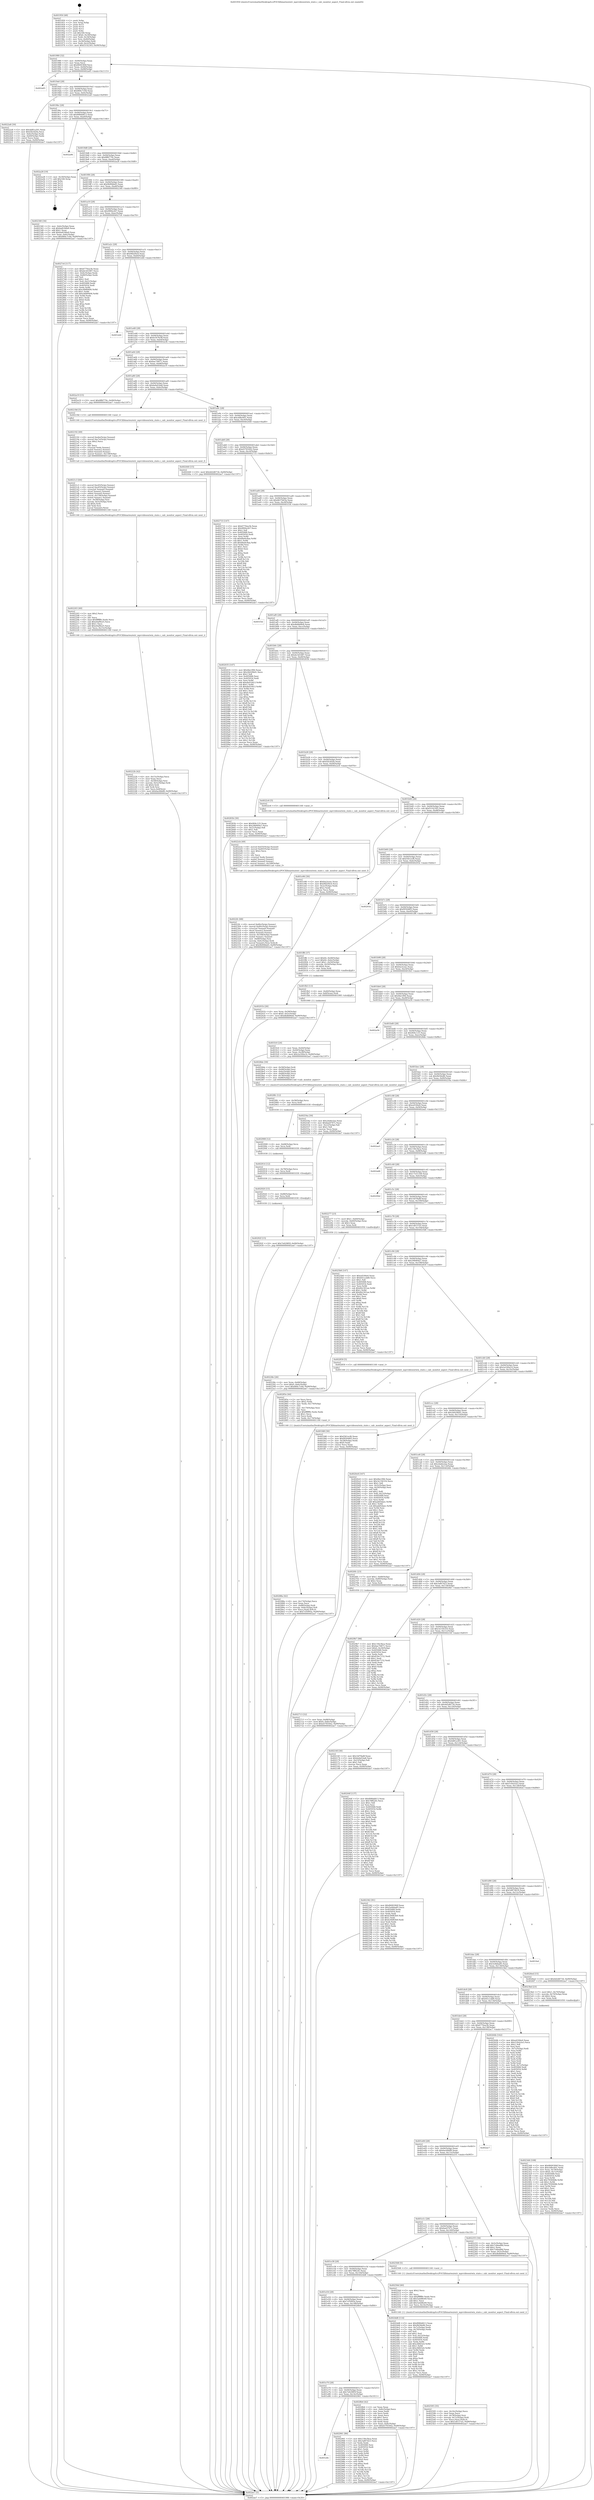 digraph "0x401950" {
  label = "0x401950 (/mnt/c/Users/mathe/Desktop/tcc/POCII/binaries/extr_mpvvideooutwin_state.c_calc_monitor_aspect_Final-ollvm.out::main(0))"
  labelloc = "t"
  node[shape=record]

  Entry [label="",width=0.3,height=0.3,shape=circle,fillcolor=black,style=filled]
  "0x401980" [label="{
     0x401980 [32]\l
     | [instrs]\l
     &nbsp;&nbsp;0x401980 \<+6\>: mov -0x90(%rbp),%eax\l
     &nbsp;&nbsp;0x401986 \<+2\>: mov %eax,%ecx\l
     &nbsp;&nbsp;0x401988 \<+6\>: sub $0x8600384f,%ecx\l
     &nbsp;&nbsp;0x40198e \<+6\>: mov %eax,-0x94(%rbp)\l
     &nbsp;&nbsp;0x401994 \<+6\>: mov %ecx,-0x98(%rbp)\l
     &nbsp;&nbsp;0x40199a \<+6\>: je 0000000000402a65 \<main+0x1115\>\l
  }"]
  "0x402a65" [label="{
     0x402a65\l
  }", style=dashed]
  "0x4019a0" [label="{
     0x4019a0 [28]\l
     | [instrs]\l
     &nbsp;&nbsp;0x4019a0 \<+5\>: jmp 00000000004019a5 \<main+0x55\>\l
     &nbsp;&nbsp;0x4019a5 \<+6\>: mov -0x94(%rbp),%eax\l
     &nbsp;&nbsp;0x4019ab \<+5\>: sub $0x884c7c0d,%eax\l
     &nbsp;&nbsp;0x4019b0 \<+6\>: mov %eax,-0x9c(%rbp)\l
     &nbsp;&nbsp;0x4019b6 \<+6\>: je 00000000004022a8 \<main+0x958\>\l
  }"]
  Exit [label="",width=0.3,height=0.3,shape=circle,fillcolor=black,style=filled,peripheries=2]
  "0x4022a8" [label="{
     0x4022a8 [30]\l
     | [instrs]\l
     &nbsp;&nbsp;0x4022a8 \<+5\>: mov $0x4d81a301,%eax\l
     &nbsp;&nbsp;0x4022ad \<+5\>: mov $0xf2b3d2fa,%ecx\l
     &nbsp;&nbsp;0x4022b2 \<+3\>: mov -0x6c(%rbp),%edx\l
     &nbsp;&nbsp;0x4022b5 \<+3\>: cmp -0x60(%rbp),%edx\l
     &nbsp;&nbsp;0x4022b8 \<+3\>: cmovl %ecx,%eax\l
     &nbsp;&nbsp;0x4022bb \<+6\>: mov %eax,-0x90(%rbp)\l
     &nbsp;&nbsp;0x4022c1 \<+5\>: jmp 0000000000402ae7 \<main+0x1197\>\l
  }"]
  "0x4019bc" [label="{
     0x4019bc [28]\l
     | [instrs]\l
     &nbsp;&nbsp;0x4019bc \<+5\>: jmp 00000000004019c1 \<main+0x71\>\l
     &nbsp;&nbsp;0x4019c1 \<+6\>: mov -0x94(%rbp),%eax\l
     &nbsp;&nbsp;0x4019c7 \<+5\>: sub $0x8984d613,%eax\l
     &nbsp;&nbsp;0x4019cc \<+6\>: mov %eax,-0xa0(%rbp)\l
     &nbsp;&nbsp;0x4019d2 \<+6\>: je 0000000000402a96 \<main+0x1146\>\l
  }"]
  "0x401e8c" [label="{
     0x401e8c\l
  }", style=dashed]
  "0x402a96" [label="{
     0x402a96\l
  }", style=dashed]
  "0x4019d8" [label="{
     0x4019d8 [28]\l
     | [instrs]\l
     &nbsp;&nbsp;0x4019d8 \<+5\>: jmp 00000000004019dd \<main+0x8d\>\l
     &nbsp;&nbsp;0x4019dd \<+6\>: mov -0x94(%rbp),%eax\l
     &nbsp;&nbsp;0x4019e3 \<+5\>: sub $0x8ffd779c,%eax\l
     &nbsp;&nbsp;0x4019e8 \<+6\>: mov %eax,-0xa4(%rbp)\l
     &nbsp;&nbsp;0x4019ee \<+6\>: je 0000000000402a28 \<main+0x10d8\>\l
  }"]
  "0x402961" [label="{
     0x402961 [86]\l
     | [instrs]\l
     &nbsp;&nbsp;0x402961 \<+5\>: mov $0x130e3bca,%eax\l
     &nbsp;&nbsp;0x402966 \<+5\>: mov $0x3af67d23,%ecx\l
     &nbsp;&nbsp;0x40296b \<+2\>: xor %edx,%edx\l
     &nbsp;&nbsp;0x40296d \<+7\>: mov 0x405068,%esi\l
     &nbsp;&nbsp;0x402974 \<+7\>: mov 0x405054,%edi\l
     &nbsp;&nbsp;0x40297b \<+3\>: sub $0x1,%edx\l
     &nbsp;&nbsp;0x40297e \<+3\>: mov %esi,%r8d\l
     &nbsp;&nbsp;0x402981 \<+3\>: add %edx,%r8d\l
     &nbsp;&nbsp;0x402984 \<+4\>: imul %r8d,%esi\l
     &nbsp;&nbsp;0x402988 \<+3\>: and $0x1,%esi\l
     &nbsp;&nbsp;0x40298b \<+3\>: cmp $0x0,%esi\l
     &nbsp;&nbsp;0x40298e \<+4\>: sete %r9b\l
     &nbsp;&nbsp;0x402992 \<+3\>: cmp $0xa,%edi\l
     &nbsp;&nbsp;0x402995 \<+4\>: setl %r10b\l
     &nbsp;&nbsp;0x402999 \<+3\>: mov %r9b,%r11b\l
     &nbsp;&nbsp;0x40299c \<+3\>: and %r10b,%r11b\l
     &nbsp;&nbsp;0x40299f \<+3\>: xor %r10b,%r9b\l
     &nbsp;&nbsp;0x4029a2 \<+3\>: or %r9b,%r11b\l
     &nbsp;&nbsp;0x4029a5 \<+4\>: test $0x1,%r11b\l
     &nbsp;&nbsp;0x4029a9 \<+3\>: cmovne %ecx,%eax\l
     &nbsp;&nbsp;0x4029ac \<+6\>: mov %eax,-0x90(%rbp)\l
     &nbsp;&nbsp;0x4029b2 \<+5\>: jmp 0000000000402ae7 \<main+0x1197\>\l
  }"]
  "0x402a28" [label="{
     0x402a28 [19]\l
     | [instrs]\l
     &nbsp;&nbsp;0x402a28 \<+3\>: mov -0x30(%rbp),%eax\l
     &nbsp;&nbsp;0x402a2b \<+7\>: add $0x160,%rsp\l
     &nbsp;&nbsp;0x402a32 \<+1\>: pop %rbx\l
     &nbsp;&nbsp;0x402a33 \<+2\>: pop %r12\l
     &nbsp;&nbsp;0x402a35 \<+2\>: pop %r14\l
     &nbsp;&nbsp;0x402a37 \<+2\>: pop %r15\l
     &nbsp;&nbsp;0x402a39 \<+1\>: pop %rbp\l
     &nbsp;&nbsp;0x402a3a \<+1\>: ret\l
  }"]
  "0x4019f4" [label="{
     0x4019f4 [28]\l
     | [instrs]\l
     &nbsp;&nbsp;0x4019f4 \<+5\>: jmp 00000000004019f9 \<main+0xa9\>\l
     &nbsp;&nbsp;0x4019f9 \<+6\>: mov -0x94(%rbp),%eax\l
     &nbsp;&nbsp;0x4019ff \<+5\>: sub $0x9b90bbd5,%eax\l
     &nbsp;&nbsp;0x401a04 \<+6\>: mov %eax,-0xa8(%rbp)\l
     &nbsp;&nbsp;0x401a0a \<+6\>: je 0000000000402340 \<main+0x9f0\>\l
  }"]
  "0x40292f" [label="{
     0x40292f [15]\l
     | [instrs]\l
     &nbsp;&nbsp;0x40292f \<+10\>: movl $0x7e62985f,-0x90(%rbp)\l
     &nbsp;&nbsp;0x402939 \<+5\>: jmp 0000000000402ae7 \<main+0x1197\>\l
  }"]
  "0x402340" [label="{
     0x402340 [34]\l
     | [instrs]\l
     &nbsp;&nbsp;0x402340 \<+3\>: mov -0x6c(%rbp),%eax\l
     &nbsp;&nbsp;0x402343 \<+5\>: sub $0xba818da9,%eax\l
     &nbsp;&nbsp;0x402348 \<+3\>: add $0x1,%eax\l
     &nbsp;&nbsp;0x40234b \<+5\>: add $0xba818da9,%eax\l
     &nbsp;&nbsp;0x402350 \<+3\>: mov %eax,-0x6c(%rbp)\l
     &nbsp;&nbsp;0x402353 \<+10\>: movl $0x884c7c0d,-0x90(%rbp)\l
     &nbsp;&nbsp;0x40235d \<+5\>: jmp 0000000000402ae7 \<main+0x1197\>\l
  }"]
  "0x401a10" [label="{
     0x401a10 [28]\l
     | [instrs]\l
     &nbsp;&nbsp;0x401a10 \<+5\>: jmp 0000000000401a15 \<main+0xc5\>\l
     &nbsp;&nbsp;0x401a15 \<+6\>: mov -0x94(%rbp),%eax\l
     &nbsp;&nbsp;0x401a1b \<+5\>: sub $0x9f00e2b7,%eax\l
     &nbsp;&nbsp;0x401a20 \<+6\>: mov %eax,-0xac(%rbp)\l
     &nbsp;&nbsp;0x401a26 \<+6\>: je 00000000004027c6 \<main+0xe76\>\l
  }"]
  "0x402920" [label="{
     0x402920 [15]\l
     | [instrs]\l
     &nbsp;&nbsp;0x402920 \<+7\>: mov -0x88(%rbp),%rcx\l
     &nbsp;&nbsp;0x402927 \<+3\>: mov %rcx,%rdi\l
     &nbsp;&nbsp;0x40292a \<+5\>: call 0000000000401030 \<free@plt\>\l
     | [calls]\l
     &nbsp;&nbsp;0x401030 \{1\} (unknown)\l
  }"]
  "0x4027c6" [label="{
     0x4027c6 [117]\l
     | [instrs]\l
     &nbsp;&nbsp;0x4027c6 \<+5\>: mov $0x6770ea3b,%eax\l
     &nbsp;&nbsp;0x4027cb \<+5\>: mov $0xde3d1687,%ecx\l
     &nbsp;&nbsp;0x4027d0 \<+6\>: mov -0x8c(%rbp),%edx\l
     &nbsp;&nbsp;0x4027d6 \<+3\>: cmp -0x80(%rbp),%edx\l
     &nbsp;&nbsp;0x4027d9 \<+4\>: setl %sil\l
     &nbsp;&nbsp;0x4027dd \<+4\>: and $0x1,%sil\l
     &nbsp;&nbsp;0x4027e1 \<+4\>: mov %sil,-0x21(%rbp)\l
     &nbsp;&nbsp;0x4027e5 \<+7\>: mov 0x405068,%edx\l
     &nbsp;&nbsp;0x4027ec \<+7\>: mov 0x405054,%edi\l
     &nbsp;&nbsp;0x4027f3 \<+3\>: mov %edx,%r8d\l
     &nbsp;&nbsp;0x4027f6 \<+7\>: sub $0xc6689406,%r8d\l
     &nbsp;&nbsp;0x4027fd \<+4\>: sub $0x1,%r8d\l
     &nbsp;&nbsp;0x402801 \<+7\>: add $0xc6689406,%r8d\l
     &nbsp;&nbsp;0x402808 \<+4\>: imul %r8d,%edx\l
     &nbsp;&nbsp;0x40280c \<+3\>: and $0x1,%edx\l
     &nbsp;&nbsp;0x40280f \<+3\>: cmp $0x0,%edx\l
     &nbsp;&nbsp;0x402812 \<+4\>: sete %sil\l
     &nbsp;&nbsp;0x402816 \<+3\>: cmp $0xa,%edi\l
     &nbsp;&nbsp;0x402819 \<+4\>: setl %r9b\l
     &nbsp;&nbsp;0x40281d \<+3\>: mov %sil,%r10b\l
     &nbsp;&nbsp;0x402820 \<+3\>: and %r9b,%r10b\l
     &nbsp;&nbsp;0x402823 \<+3\>: xor %r9b,%sil\l
     &nbsp;&nbsp;0x402826 \<+3\>: or %sil,%r10b\l
     &nbsp;&nbsp;0x402829 \<+4\>: test $0x1,%r10b\l
     &nbsp;&nbsp;0x40282d \<+3\>: cmovne %ecx,%eax\l
     &nbsp;&nbsp;0x402830 \<+6\>: mov %eax,-0x90(%rbp)\l
     &nbsp;&nbsp;0x402836 \<+5\>: jmp 0000000000402ae7 \<main+0x1197\>\l
  }"]
  "0x401a2c" [label="{
     0x401a2c [28]\l
     | [instrs]\l
     &nbsp;&nbsp;0x401a2c \<+5\>: jmp 0000000000401a31 \<main+0xe1\>\l
     &nbsp;&nbsp;0x401a31 \<+6\>: mov -0x94(%rbp),%eax\l
     &nbsp;&nbsp;0x401a37 \<+5\>: sub $0x9fd2f4c6,%eax\l
     &nbsp;&nbsp;0x401a3c \<+6\>: mov %eax,-0xb0(%rbp)\l
     &nbsp;&nbsp;0x401a42 \<+6\>: je 0000000000401eb4 \<main+0x564\>\l
  }"]
  "0x402914" [label="{
     0x402914 [12]\l
     | [instrs]\l
     &nbsp;&nbsp;0x402914 \<+4\>: mov -0x78(%rbp),%rcx\l
     &nbsp;&nbsp;0x402918 \<+3\>: mov %rcx,%rdi\l
     &nbsp;&nbsp;0x40291b \<+5\>: call 0000000000401030 \<free@plt\>\l
     | [calls]\l
     &nbsp;&nbsp;0x401030 \{1\} (unknown)\l
  }"]
  "0x401eb4" [label="{
     0x401eb4\l
  }", style=dashed]
  "0x401a48" [label="{
     0x401a48 [28]\l
     | [instrs]\l
     &nbsp;&nbsp;0x401a48 \<+5\>: jmp 0000000000401a4d \<main+0xfd\>\l
     &nbsp;&nbsp;0x401a4d \<+6\>: mov -0x94(%rbp),%eax\l
     &nbsp;&nbsp;0x401a53 \<+5\>: sub $0xb3476c8f,%eax\l
     &nbsp;&nbsp;0x401a58 \<+6\>: mov %eax,-0xb4(%rbp)\l
     &nbsp;&nbsp;0x401a5e \<+6\>: je 0000000000402a3b \<main+0x10eb\>\l
  }"]
  "0x402908" [label="{
     0x402908 [12]\l
     | [instrs]\l
     &nbsp;&nbsp;0x402908 \<+4\>: mov -0x68(%rbp),%rcx\l
     &nbsp;&nbsp;0x40290c \<+3\>: mov %rcx,%rdi\l
     &nbsp;&nbsp;0x40290f \<+5\>: call 0000000000401030 \<free@plt\>\l
     | [calls]\l
     &nbsp;&nbsp;0x401030 \{1\} (unknown)\l
  }"]
  "0x402a3b" [label="{
     0x402a3b\l
  }", style=dashed]
  "0x401a64" [label="{
     0x401a64 [28]\l
     | [instrs]\l
     &nbsp;&nbsp;0x401a64 \<+5\>: jmp 0000000000401a69 \<main+0x119\>\l
     &nbsp;&nbsp;0x401a69 \<+6\>: mov -0x94(%rbp),%eax\l
     &nbsp;&nbsp;0x401a6f \<+5\>: sub $0xbac76871,%eax\l
     &nbsp;&nbsp;0x401a74 \<+6\>: mov %eax,-0xb8(%rbp)\l
     &nbsp;&nbsp;0x401a7a \<+6\>: je 0000000000402a19 \<main+0x10c9\>\l
  }"]
  "0x4028fc" [label="{
     0x4028fc [12]\l
     | [instrs]\l
     &nbsp;&nbsp;0x4028fc \<+4\>: mov -0x58(%rbp),%rcx\l
     &nbsp;&nbsp;0x402900 \<+3\>: mov %rcx,%rdi\l
     &nbsp;&nbsp;0x402903 \<+5\>: call 0000000000401030 \<free@plt\>\l
     | [calls]\l
     &nbsp;&nbsp;0x401030 \{1\} (unknown)\l
  }"]
  "0x402a19" [label="{
     0x402a19 [15]\l
     | [instrs]\l
     &nbsp;&nbsp;0x402a19 \<+10\>: movl $0x8ffd779c,-0x90(%rbp)\l
     &nbsp;&nbsp;0x402a23 \<+5\>: jmp 0000000000402ae7 \<main+0x1197\>\l
  }"]
  "0x401a80" [label="{
     0x401a80 [28]\l
     | [instrs]\l
     &nbsp;&nbsp;0x401a80 \<+5\>: jmp 0000000000401a85 \<main+0x135\>\l
     &nbsp;&nbsp;0x401a85 \<+6\>: mov -0x94(%rbp),%eax\l
     &nbsp;&nbsp;0x401a8b \<+5\>: sub $0xbebd1ba8,%eax\l
     &nbsp;&nbsp;0x401a90 \<+6\>: mov %eax,-0xbc(%rbp)\l
     &nbsp;&nbsp;0x401a96 \<+6\>: je 000000000040218d \<main+0x83d\>\l
  }"]
  "0x401e70" [label="{
     0x401e70 [28]\l
     | [instrs]\l
     &nbsp;&nbsp;0x401e70 \<+5\>: jmp 0000000000401e75 \<main+0x525\>\l
     &nbsp;&nbsp;0x401e75 \<+6\>: mov -0x94(%rbp),%eax\l
     &nbsp;&nbsp;0x401e7b \<+5\>: sub $0x7e62985f,%eax\l
     &nbsp;&nbsp;0x401e80 \<+6\>: mov %eax,-0x14c(%rbp)\l
     &nbsp;&nbsp;0x401e86 \<+6\>: je 0000000000402961 \<main+0x1011\>\l
  }"]
  "0x40218d" [label="{
     0x40218d [5]\l
     | [instrs]\l
     &nbsp;&nbsp;0x40218d \<+5\>: call 0000000000401160 \<next_i\>\l
     | [calls]\l
     &nbsp;&nbsp;0x401160 \{1\} (/mnt/c/Users/mathe/Desktop/tcc/POCII/binaries/extr_mpvvideooutwin_state.c_calc_monitor_aspect_Final-ollvm.out::next_i)\l
  }"]
  "0x401a9c" [label="{
     0x401a9c [28]\l
     | [instrs]\l
     &nbsp;&nbsp;0x401a9c \<+5\>: jmp 0000000000401aa1 \<main+0x151\>\l
     &nbsp;&nbsp;0x401aa1 \<+6\>: mov -0x94(%rbp),%eax\l
     &nbsp;&nbsp;0x401aa7 \<+5\>: sub $0xcbfbc601,%eax\l
     &nbsp;&nbsp;0x401aac \<+6\>: mov %eax,-0xc0(%rbp)\l
     &nbsp;&nbsp;0x401ab2 \<+6\>: je 0000000000402440 \<main+0xaf0\>\l
  }"]
  "0x4028b4" [label="{
     0x4028b4 [42]\l
     | [instrs]\l
     &nbsp;&nbsp;0x4028b4 \<+2\>: xor %eax,%eax\l
     &nbsp;&nbsp;0x4028b6 \<+6\>: mov -0x8c(%rbp),%ecx\l
     &nbsp;&nbsp;0x4028bc \<+2\>: mov %eax,%edx\l
     &nbsp;&nbsp;0x4028be \<+2\>: sub %ecx,%edx\l
     &nbsp;&nbsp;0x4028c0 \<+2\>: mov %eax,%ecx\l
     &nbsp;&nbsp;0x4028c2 \<+3\>: sub $0x1,%ecx\l
     &nbsp;&nbsp;0x4028c5 \<+2\>: add %ecx,%edx\l
     &nbsp;&nbsp;0x4028c7 \<+2\>: sub %edx,%eax\l
     &nbsp;&nbsp;0x4028c9 \<+6\>: mov %eax,-0x8c(%rbp)\l
     &nbsp;&nbsp;0x4028cf \<+10\>: movl $0xd3765442,-0x90(%rbp)\l
     &nbsp;&nbsp;0x4028d9 \<+5\>: jmp 0000000000402ae7 \<main+0x1197\>\l
  }"]
  "0x402440" [label="{
     0x402440 [15]\l
     | [instrs]\l
     &nbsp;&nbsp;0x402440 \<+10\>: movl $0x4d2d6734,-0x90(%rbp)\l
     &nbsp;&nbsp;0x40244a \<+5\>: jmp 0000000000402ae7 \<main+0x1197\>\l
  }"]
  "0x401ab8" [label="{
     0x401ab8 [28]\l
     | [instrs]\l
     &nbsp;&nbsp;0x401ab8 \<+5\>: jmp 0000000000401abd \<main+0x16d\>\l
     &nbsp;&nbsp;0x401abd \<+6\>: mov -0x94(%rbp),%eax\l
     &nbsp;&nbsp;0x401ac3 \<+5\>: sub $0xd3765442,%eax\l
     &nbsp;&nbsp;0x401ac8 \<+6\>: mov %eax,-0xc4(%rbp)\l
     &nbsp;&nbsp;0x401ace \<+6\>: je 0000000000402733 \<main+0xde3\>\l
  }"]
  "0x40288a" [label="{
     0x40288a [42]\l
     | [instrs]\l
     &nbsp;&nbsp;0x40288a \<+6\>: mov -0x174(%rbp),%ecx\l
     &nbsp;&nbsp;0x402890 \<+3\>: imul %eax,%ecx\l
     &nbsp;&nbsp;0x402893 \<+7\>: mov -0x88(%rbp),%rdi\l
     &nbsp;&nbsp;0x40289a \<+7\>: movslq -0x8c(%rbp),%r8\l
     &nbsp;&nbsp;0x4028a1 \<+4\>: mov %ecx,(%rdi,%r8,4)\l
     &nbsp;&nbsp;0x4028a5 \<+10\>: movl $0x7cf5995a,-0x90(%rbp)\l
     &nbsp;&nbsp;0x4028af \<+5\>: jmp 0000000000402ae7 \<main+0x1197\>\l
  }"]
  "0x402733" [label="{
     0x402733 [147]\l
     | [instrs]\l
     &nbsp;&nbsp;0x402733 \<+5\>: mov $0x6770ea3b,%eax\l
     &nbsp;&nbsp;0x402738 \<+5\>: mov $0x9f00e2b7,%ecx\l
     &nbsp;&nbsp;0x40273d \<+2\>: mov $0x1,%dl\l
     &nbsp;&nbsp;0x40273f \<+7\>: mov 0x405068,%esi\l
     &nbsp;&nbsp;0x402746 \<+7\>: mov 0x405054,%edi\l
     &nbsp;&nbsp;0x40274d \<+3\>: mov %esi,%r8d\l
     &nbsp;&nbsp;0x402750 \<+7\>: sub $0x66e6c8aa,%r8d\l
     &nbsp;&nbsp;0x402757 \<+4\>: sub $0x1,%r8d\l
     &nbsp;&nbsp;0x40275b \<+7\>: add $0x66e6c8aa,%r8d\l
     &nbsp;&nbsp;0x402762 \<+4\>: imul %r8d,%esi\l
     &nbsp;&nbsp;0x402766 \<+3\>: and $0x1,%esi\l
     &nbsp;&nbsp;0x402769 \<+3\>: cmp $0x0,%esi\l
     &nbsp;&nbsp;0x40276c \<+4\>: sete %r9b\l
     &nbsp;&nbsp;0x402770 \<+3\>: cmp $0xa,%edi\l
     &nbsp;&nbsp;0x402773 \<+4\>: setl %r10b\l
     &nbsp;&nbsp;0x402777 \<+3\>: mov %r9b,%r11b\l
     &nbsp;&nbsp;0x40277a \<+4\>: xor $0xff,%r11b\l
     &nbsp;&nbsp;0x40277e \<+3\>: mov %r10b,%bl\l
     &nbsp;&nbsp;0x402781 \<+3\>: xor $0xff,%bl\l
     &nbsp;&nbsp;0x402784 \<+3\>: xor $0x1,%dl\l
     &nbsp;&nbsp;0x402787 \<+3\>: mov %r11b,%r14b\l
     &nbsp;&nbsp;0x40278a \<+4\>: and $0xff,%r14b\l
     &nbsp;&nbsp;0x40278e \<+3\>: and %dl,%r9b\l
     &nbsp;&nbsp;0x402791 \<+3\>: mov %bl,%r15b\l
     &nbsp;&nbsp;0x402794 \<+4\>: and $0xff,%r15b\l
     &nbsp;&nbsp;0x402798 \<+3\>: and %dl,%r10b\l
     &nbsp;&nbsp;0x40279b \<+3\>: or %r9b,%r14b\l
     &nbsp;&nbsp;0x40279e \<+3\>: or %r10b,%r15b\l
     &nbsp;&nbsp;0x4027a1 \<+3\>: xor %r15b,%r14b\l
     &nbsp;&nbsp;0x4027a4 \<+3\>: or %bl,%r11b\l
     &nbsp;&nbsp;0x4027a7 \<+4\>: xor $0xff,%r11b\l
     &nbsp;&nbsp;0x4027ab \<+3\>: or $0x1,%dl\l
     &nbsp;&nbsp;0x4027ae \<+3\>: and %dl,%r11b\l
     &nbsp;&nbsp;0x4027b1 \<+3\>: or %r11b,%r14b\l
     &nbsp;&nbsp;0x4027b4 \<+4\>: test $0x1,%r14b\l
     &nbsp;&nbsp;0x4027b8 \<+3\>: cmovne %ecx,%eax\l
     &nbsp;&nbsp;0x4027bb \<+6\>: mov %eax,-0x90(%rbp)\l
     &nbsp;&nbsp;0x4027c1 \<+5\>: jmp 0000000000402ae7 \<main+0x1197\>\l
  }"]
  "0x401ad4" [label="{
     0x401ad4 [28]\l
     | [instrs]\l
     &nbsp;&nbsp;0x401ad4 \<+5\>: jmp 0000000000401ad9 \<main+0x189\>\l
     &nbsp;&nbsp;0x401ad9 \<+6\>: mov -0x94(%rbp),%eax\l
     &nbsp;&nbsp;0x401adf \<+5\>: sub $0xdb57b63a,%eax\l
     &nbsp;&nbsp;0x401ae4 \<+6\>: mov %eax,-0xc8(%rbp)\l
     &nbsp;&nbsp;0x401aea \<+6\>: je 0000000000401f3d \<main+0x5ed\>\l
  }"]
  "0x40285e" [label="{
     0x40285e [44]\l
     | [instrs]\l
     &nbsp;&nbsp;0x40285e \<+2\>: xor %ecx,%ecx\l
     &nbsp;&nbsp;0x402860 \<+5\>: mov $0x2,%edx\l
     &nbsp;&nbsp;0x402865 \<+6\>: mov %edx,-0x170(%rbp)\l
     &nbsp;&nbsp;0x40286b \<+1\>: cltd\l
     &nbsp;&nbsp;0x40286c \<+6\>: mov -0x170(%rbp),%esi\l
     &nbsp;&nbsp;0x402872 \<+2\>: idiv %esi\l
     &nbsp;&nbsp;0x402874 \<+6\>: imul $0xfffffffe,%edx,%edx\l
     &nbsp;&nbsp;0x40287a \<+3\>: sub $0x1,%ecx\l
     &nbsp;&nbsp;0x40287d \<+2\>: sub %ecx,%edx\l
     &nbsp;&nbsp;0x40287f \<+6\>: mov %edx,-0x174(%rbp)\l
     &nbsp;&nbsp;0x402885 \<+5\>: call 0000000000401160 \<next_i\>\l
     | [calls]\l
     &nbsp;&nbsp;0x401160 \{1\} (/mnt/c/Users/mathe/Desktop/tcc/POCII/binaries/extr_mpvvideooutwin_state.c_calc_monitor_aspect_Final-ollvm.out::next_i)\l
  }"]
  "0x401f3d" [label="{
     0x401f3d\l
  }", style=dashed]
  "0x401af0" [label="{
     0x401af0 [28]\l
     | [instrs]\l
     &nbsp;&nbsp;0x401af0 \<+5\>: jmp 0000000000401af5 \<main+0x1a5\>\l
     &nbsp;&nbsp;0x401af5 \<+6\>: mov -0x94(%rbp),%eax\l
     &nbsp;&nbsp;0x401afb \<+5\>: sub $0xdbdb68e8,%eax\l
     &nbsp;&nbsp;0x401b00 \<+6\>: mov %eax,-0xcc(%rbp)\l
     &nbsp;&nbsp;0x401b06 \<+6\>: je 0000000000402035 \<main+0x6e5\>\l
  }"]
  "0x402713" [label="{
     0x402713 [32]\l
     | [instrs]\l
     &nbsp;&nbsp;0x402713 \<+7\>: mov %rax,-0x88(%rbp)\l
     &nbsp;&nbsp;0x40271a \<+10\>: movl $0x0,-0x8c(%rbp)\l
     &nbsp;&nbsp;0x402724 \<+10\>: movl $0xd3765442,-0x90(%rbp)\l
     &nbsp;&nbsp;0x40272e \<+5\>: jmp 0000000000402ae7 \<main+0x1197\>\l
  }"]
  "0x402035" [label="{
     0x402035 [147]\l
     | [instrs]\l
     &nbsp;&nbsp;0x402035 \<+5\>: mov $0x4be1f84,%eax\l
     &nbsp;&nbsp;0x40203a \<+5\>: mov $0x2b029b41,%ecx\l
     &nbsp;&nbsp;0x40203f \<+2\>: mov $0x1,%dl\l
     &nbsp;&nbsp;0x402041 \<+7\>: mov 0x405068,%esi\l
     &nbsp;&nbsp;0x402048 \<+7\>: mov 0x405054,%edi\l
     &nbsp;&nbsp;0x40204f \<+3\>: mov %esi,%r8d\l
     &nbsp;&nbsp;0x402052 \<+7\>: add $0xde01bfc3,%r8d\l
     &nbsp;&nbsp;0x402059 \<+4\>: sub $0x1,%r8d\l
     &nbsp;&nbsp;0x40205d \<+7\>: sub $0xde01bfc3,%r8d\l
     &nbsp;&nbsp;0x402064 \<+4\>: imul %r8d,%esi\l
     &nbsp;&nbsp;0x402068 \<+3\>: and $0x1,%esi\l
     &nbsp;&nbsp;0x40206b \<+3\>: cmp $0x0,%esi\l
     &nbsp;&nbsp;0x40206e \<+4\>: sete %r9b\l
     &nbsp;&nbsp;0x402072 \<+3\>: cmp $0xa,%edi\l
     &nbsp;&nbsp;0x402075 \<+4\>: setl %r10b\l
     &nbsp;&nbsp;0x402079 \<+3\>: mov %r9b,%r11b\l
     &nbsp;&nbsp;0x40207c \<+4\>: xor $0xff,%r11b\l
     &nbsp;&nbsp;0x402080 \<+3\>: mov %r10b,%bl\l
     &nbsp;&nbsp;0x402083 \<+3\>: xor $0xff,%bl\l
     &nbsp;&nbsp;0x402086 \<+3\>: xor $0x0,%dl\l
     &nbsp;&nbsp;0x402089 \<+3\>: mov %r11b,%r14b\l
     &nbsp;&nbsp;0x40208c \<+4\>: and $0x0,%r14b\l
     &nbsp;&nbsp;0x402090 \<+3\>: and %dl,%r9b\l
     &nbsp;&nbsp;0x402093 \<+3\>: mov %bl,%r15b\l
     &nbsp;&nbsp;0x402096 \<+4\>: and $0x0,%r15b\l
     &nbsp;&nbsp;0x40209a \<+3\>: and %dl,%r10b\l
     &nbsp;&nbsp;0x40209d \<+3\>: or %r9b,%r14b\l
     &nbsp;&nbsp;0x4020a0 \<+3\>: or %r10b,%r15b\l
     &nbsp;&nbsp;0x4020a3 \<+3\>: xor %r15b,%r14b\l
     &nbsp;&nbsp;0x4020a6 \<+3\>: or %bl,%r11b\l
     &nbsp;&nbsp;0x4020a9 \<+4\>: xor $0xff,%r11b\l
     &nbsp;&nbsp;0x4020ad \<+3\>: or $0x0,%dl\l
     &nbsp;&nbsp;0x4020b0 \<+3\>: and %dl,%r11b\l
     &nbsp;&nbsp;0x4020b3 \<+3\>: or %r11b,%r14b\l
     &nbsp;&nbsp;0x4020b6 \<+4\>: test $0x1,%r14b\l
     &nbsp;&nbsp;0x4020ba \<+3\>: cmovne %ecx,%eax\l
     &nbsp;&nbsp;0x4020bd \<+6\>: mov %eax,-0x90(%rbp)\l
     &nbsp;&nbsp;0x4020c3 \<+5\>: jmp 0000000000402ae7 \<main+0x1197\>\l
  }"]
  "0x401b0c" [label="{
     0x401b0c [28]\l
     | [instrs]\l
     &nbsp;&nbsp;0x401b0c \<+5\>: jmp 0000000000401b11 \<main+0x1c1\>\l
     &nbsp;&nbsp;0x401b11 \<+6\>: mov -0x94(%rbp),%eax\l
     &nbsp;&nbsp;0x401b17 \<+5\>: sub $0xde3d1687,%eax\l
     &nbsp;&nbsp;0x401b1c \<+6\>: mov %eax,-0xd0(%rbp)\l
     &nbsp;&nbsp;0x401b22 \<+6\>: je 000000000040283b \<main+0xeeb\>\l
  }"]
  "0x402595" [label="{
     0x402595 [35]\l
     | [instrs]\l
     &nbsp;&nbsp;0x402595 \<+6\>: mov -0x16c(%rbp),%ecx\l
     &nbsp;&nbsp;0x40259b \<+3\>: imul %eax,%ecx\l
     &nbsp;&nbsp;0x40259e \<+4\>: mov -0x78(%rbp),%rsi\l
     &nbsp;&nbsp;0x4025a2 \<+4\>: movslq -0x7c(%rbp),%rdi\l
     &nbsp;&nbsp;0x4025a6 \<+3\>: mov %ecx,(%rsi,%rdi,4)\l
     &nbsp;&nbsp;0x4025a9 \<+10\>: movl $0x1df157a5,-0x90(%rbp)\l
     &nbsp;&nbsp;0x4025b3 \<+5\>: jmp 0000000000402ae7 \<main+0x1197\>\l
  }"]
  "0x40283b" [label="{
     0x40283b [30]\l
     | [instrs]\l
     &nbsp;&nbsp;0x40283b \<+5\>: mov $0x904c125,%eax\l
     &nbsp;&nbsp;0x402840 \<+5\>: mov $0x29b904a7,%ecx\l
     &nbsp;&nbsp;0x402845 \<+3\>: mov -0x21(%rbp),%dl\l
     &nbsp;&nbsp;0x402848 \<+3\>: test $0x1,%dl\l
     &nbsp;&nbsp;0x40284b \<+3\>: cmovne %ecx,%eax\l
     &nbsp;&nbsp;0x40284e \<+6\>: mov %eax,-0x90(%rbp)\l
     &nbsp;&nbsp;0x402854 \<+5\>: jmp 0000000000402ae7 \<main+0x1197\>\l
  }"]
  "0x401b28" [label="{
     0x401b28 [28]\l
     | [instrs]\l
     &nbsp;&nbsp;0x401b28 \<+5\>: jmp 0000000000401b2d \<main+0x1dd\>\l
     &nbsp;&nbsp;0x401b2d \<+6\>: mov -0x94(%rbp),%eax\l
     &nbsp;&nbsp;0x401b33 \<+5\>: sub $0xf2b3d2fa,%eax\l
     &nbsp;&nbsp;0x401b38 \<+6\>: mov %eax,-0xd4(%rbp)\l
     &nbsp;&nbsp;0x401b3e \<+6\>: je 00000000004022c6 \<main+0x976\>\l
  }"]
  "0x40256d" [label="{
     0x40256d [40]\l
     | [instrs]\l
     &nbsp;&nbsp;0x40256d \<+5\>: mov $0x2,%ecx\l
     &nbsp;&nbsp;0x402572 \<+1\>: cltd\l
     &nbsp;&nbsp;0x402573 \<+2\>: idiv %ecx\l
     &nbsp;&nbsp;0x402575 \<+6\>: imul $0xfffffffe,%edx,%ecx\l
     &nbsp;&nbsp;0x40257b \<+6\>: sub $0x5a4d8e49,%ecx\l
     &nbsp;&nbsp;0x402581 \<+3\>: add $0x1,%ecx\l
     &nbsp;&nbsp;0x402584 \<+6\>: add $0x5a4d8e49,%ecx\l
     &nbsp;&nbsp;0x40258a \<+6\>: mov %ecx,-0x16c(%rbp)\l
     &nbsp;&nbsp;0x402590 \<+5\>: call 0000000000401160 \<next_i\>\l
     | [calls]\l
     &nbsp;&nbsp;0x401160 \{1\} (/mnt/c/Users/mathe/Desktop/tcc/POCII/binaries/extr_mpvvideooutwin_state.c_calc_monitor_aspect_Final-ollvm.out::next_i)\l
  }"]
  "0x4022c6" [label="{
     0x4022c6 [5]\l
     | [instrs]\l
     &nbsp;&nbsp;0x4022c6 \<+5\>: call 0000000000401160 \<next_i\>\l
     | [calls]\l
     &nbsp;&nbsp;0x401160 \{1\} (/mnt/c/Users/mathe/Desktop/tcc/POCII/binaries/extr_mpvvideooutwin_state.c_calc_monitor_aspect_Final-ollvm.out::next_i)\l
  }"]
  "0x401b44" [label="{
     0x401b44 [28]\l
     | [instrs]\l
     &nbsp;&nbsp;0x401b44 \<+5\>: jmp 0000000000401b49 \<main+0x1f9\>\l
     &nbsp;&nbsp;0x401b49 \<+6\>: mov -0x94(%rbp),%eax\l
     &nbsp;&nbsp;0x401b4f \<+5\>: sub $0xf3142305,%eax\l
     &nbsp;&nbsp;0x401b54 \<+6\>: mov %eax,-0xd8(%rbp)\l
     &nbsp;&nbsp;0x401b5a \<+6\>: je 0000000000401e96 \<main+0x546\>\l
  }"]
  "0x401e54" [label="{
     0x401e54 [28]\l
     | [instrs]\l
     &nbsp;&nbsp;0x401e54 \<+5\>: jmp 0000000000401e59 \<main+0x509\>\l
     &nbsp;&nbsp;0x401e59 \<+6\>: mov -0x94(%rbp),%eax\l
     &nbsp;&nbsp;0x401e5f \<+5\>: sub $0x7cf5995a,%eax\l
     &nbsp;&nbsp;0x401e64 \<+6\>: mov %eax,-0x148(%rbp)\l
     &nbsp;&nbsp;0x401e6a \<+6\>: je 00000000004028b4 \<main+0xf64\>\l
  }"]
  "0x401e96" [label="{
     0x401e96 [30]\l
     | [instrs]\l
     &nbsp;&nbsp;0x401e96 \<+5\>: mov $0xfea3ceac,%eax\l
     &nbsp;&nbsp;0x401e9b \<+5\>: mov $0x9fd2f4c6,%ecx\l
     &nbsp;&nbsp;0x401ea0 \<+3\>: mov -0x2c(%rbp),%edx\l
     &nbsp;&nbsp;0x401ea3 \<+3\>: cmp $0x2,%edx\l
     &nbsp;&nbsp;0x401ea6 \<+3\>: cmovne %ecx,%eax\l
     &nbsp;&nbsp;0x401ea9 \<+6\>: mov %eax,-0x90(%rbp)\l
     &nbsp;&nbsp;0x401eaf \<+5\>: jmp 0000000000402ae7 \<main+0x1197\>\l
  }"]
  "0x401b60" [label="{
     0x401b60 [28]\l
     | [instrs]\l
     &nbsp;&nbsp;0x401b60 \<+5\>: jmp 0000000000401b65 \<main+0x215\>\l
     &nbsp;&nbsp;0x401b65 \<+6\>: mov -0x94(%rbp),%eax\l
     &nbsp;&nbsp;0x401b6b \<+5\>: sub $0xf361ecf6,%eax\l
     &nbsp;&nbsp;0x401b70 \<+6\>: mov %eax,-0xdc(%rbp)\l
     &nbsp;&nbsp;0x401b76 \<+6\>: je 000000000040293e \<main+0xfee\>\l
  }"]
  "0x402ae7" [label="{
     0x402ae7 [5]\l
     | [instrs]\l
     &nbsp;&nbsp;0x402ae7 \<+5\>: jmp 0000000000401980 \<main+0x30\>\l
  }"]
  "0x401950" [label="{
     0x401950 [48]\l
     | [instrs]\l
     &nbsp;&nbsp;0x401950 \<+1\>: push %rbp\l
     &nbsp;&nbsp;0x401951 \<+3\>: mov %rsp,%rbp\l
     &nbsp;&nbsp;0x401954 \<+2\>: push %r15\l
     &nbsp;&nbsp;0x401956 \<+2\>: push %r14\l
     &nbsp;&nbsp;0x401958 \<+2\>: push %r12\l
     &nbsp;&nbsp;0x40195a \<+1\>: push %rbx\l
     &nbsp;&nbsp;0x40195b \<+7\>: sub $0x160,%rsp\l
     &nbsp;&nbsp;0x401962 \<+7\>: movl $0x0,-0x30(%rbp)\l
     &nbsp;&nbsp;0x401969 \<+3\>: mov %edi,-0x34(%rbp)\l
     &nbsp;&nbsp;0x40196c \<+4\>: mov %rsi,-0x40(%rbp)\l
     &nbsp;&nbsp;0x401970 \<+3\>: mov -0x34(%rbp),%edi\l
     &nbsp;&nbsp;0x401973 \<+3\>: mov %edi,-0x2c(%rbp)\l
     &nbsp;&nbsp;0x401976 \<+10\>: movl $0xf3142305,-0x90(%rbp)\l
  }"]
  "0x4024d8" [label="{
     0x4024d8 [114]\l
     | [instrs]\l
     &nbsp;&nbsp;0x4024d8 \<+5\>: mov $0x8984d613,%eax\l
     &nbsp;&nbsp;0x4024dd \<+5\>: mov $0x9b58e86,%ecx\l
     &nbsp;&nbsp;0x4024e2 \<+3\>: mov -0x7c(%rbp),%edx\l
     &nbsp;&nbsp;0x4024e5 \<+3\>: cmp -0x70(%rbp),%edx\l
     &nbsp;&nbsp;0x4024e8 \<+4\>: setl %sil\l
     &nbsp;&nbsp;0x4024ec \<+4\>: and $0x1,%sil\l
     &nbsp;&nbsp;0x4024f0 \<+4\>: mov %sil,-0x22(%rbp)\l
     &nbsp;&nbsp;0x4024f4 \<+7\>: mov 0x405068,%edx\l
     &nbsp;&nbsp;0x4024fb \<+7\>: mov 0x405054,%edi\l
     &nbsp;&nbsp;0x402502 \<+3\>: mov %edx,%r8d\l
     &nbsp;&nbsp;0x402505 \<+7\>: add $0xcfdfd3e4,%r8d\l
     &nbsp;&nbsp;0x40250c \<+4\>: sub $0x1,%r8d\l
     &nbsp;&nbsp;0x402510 \<+7\>: sub $0xcfdfd3e4,%r8d\l
     &nbsp;&nbsp;0x402517 \<+4\>: imul %r8d,%edx\l
     &nbsp;&nbsp;0x40251b \<+3\>: and $0x1,%edx\l
     &nbsp;&nbsp;0x40251e \<+3\>: cmp $0x0,%edx\l
     &nbsp;&nbsp;0x402521 \<+4\>: sete %sil\l
     &nbsp;&nbsp;0x402525 \<+3\>: cmp $0xa,%edi\l
     &nbsp;&nbsp;0x402528 \<+4\>: setl %r9b\l
     &nbsp;&nbsp;0x40252c \<+3\>: mov %sil,%r10b\l
     &nbsp;&nbsp;0x40252f \<+3\>: and %r9b,%r10b\l
     &nbsp;&nbsp;0x402532 \<+3\>: xor %r9b,%sil\l
     &nbsp;&nbsp;0x402535 \<+3\>: or %sil,%r10b\l
     &nbsp;&nbsp;0x402538 \<+4\>: test $0x1,%r10b\l
     &nbsp;&nbsp;0x40253c \<+3\>: cmovne %ecx,%eax\l
     &nbsp;&nbsp;0x40253f \<+6\>: mov %eax,-0x90(%rbp)\l
     &nbsp;&nbsp;0x402545 \<+5\>: jmp 0000000000402ae7 \<main+0x1197\>\l
  }"]
  "0x40293e" [label="{
     0x40293e\l
  }", style=dashed]
  "0x401b7c" [label="{
     0x401b7c [28]\l
     | [instrs]\l
     &nbsp;&nbsp;0x401b7c \<+5\>: jmp 0000000000401b81 \<main+0x231\>\l
     &nbsp;&nbsp;0x401b81 \<+6\>: mov -0x94(%rbp),%eax\l
     &nbsp;&nbsp;0x401b87 \<+5\>: sub $0xf95048f3,%eax\l
     &nbsp;&nbsp;0x401b8c \<+6\>: mov %eax,-0xe0(%rbp)\l
     &nbsp;&nbsp;0x401b92 \<+6\>: je 0000000000401ff6 \<main+0x6a6\>\l
  }"]
  "0x401e38" [label="{
     0x401e38 [28]\l
     | [instrs]\l
     &nbsp;&nbsp;0x401e38 \<+5\>: jmp 0000000000401e3d \<main+0x4ed\>\l
     &nbsp;&nbsp;0x401e3d \<+6\>: mov -0x94(%rbp),%eax\l
     &nbsp;&nbsp;0x401e43 \<+5\>: sub $0x78ff22fc,%eax\l
     &nbsp;&nbsp;0x401e48 \<+6\>: mov %eax,-0x144(%rbp)\l
     &nbsp;&nbsp;0x401e4e \<+6\>: je 00000000004024d8 \<main+0xb88\>\l
  }"]
  "0x401ff6" [label="{
     0x401ff6 [37]\l
     | [instrs]\l
     &nbsp;&nbsp;0x401ff6 \<+7\>: movl $0x64,-0x48(%rbp)\l
     &nbsp;&nbsp;0x401ffd \<+7\>: movl $0x64,-0x4c(%rbp)\l
     &nbsp;&nbsp;0x402004 \<+7\>: movl $0x1,-0x50(%rbp)\l
     &nbsp;&nbsp;0x40200b \<+4\>: movslq -0x50(%rbp),%rax\l
     &nbsp;&nbsp;0x40200f \<+4\>: shl $0x4,%rax\l
     &nbsp;&nbsp;0x402013 \<+3\>: mov %rax,%rdi\l
     &nbsp;&nbsp;0x402016 \<+5\>: call 0000000000401050 \<malloc@plt\>\l
     | [calls]\l
     &nbsp;&nbsp;0x401050 \{1\} (unknown)\l
  }"]
  "0x401b98" [label="{
     0x401b98 [28]\l
     | [instrs]\l
     &nbsp;&nbsp;0x401b98 \<+5\>: jmp 0000000000401b9d \<main+0x24d\>\l
     &nbsp;&nbsp;0x401b9d \<+6\>: mov -0x94(%rbp),%eax\l
     &nbsp;&nbsp;0x401ba3 \<+5\>: sub $0xfea3ceac,%eax\l
     &nbsp;&nbsp;0x401ba8 \<+6\>: mov %eax,-0xe4(%rbp)\l
     &nbsp;&nbsp;0x401bae \<+6\>: je 0000000000401fb3 \<main+0x663\>\l
  }"]
  "0x402568" [label="{
     0x402568 [5]\l
     | [instrs]\l
     &nbsp;&nbsp;0x402568 \<+5\>: call 0000000000401160 \<next_i\>\l
     | [calls]\l
     &nbsp;&nbsp;0x401160 \{1\} (/mnt/c/Users/mathe/Desktop/tcc/POCII/binaries/extr_mpvvideooutwin_state.c_calc_monitor_aspect_Final-ollvm.out::next_i)\l
  }"]
  "0x401fb3" [label="{
     0x401fb3 [13]\l
     | [instrs]\l
     &nbsp;&nbsp;0x401fb3 \<+4\>: mov -0x40(%rbp),%rax\l
     &nbsp;&nbsp;0x401fb7 \<+4\>: mov 0x8(%rax),%rdi\l
     &nbsp;&nbsp;0x401fbb \<+5\>: call 0000000000401060 \<atoi@plt\>\l
     | [calls]\l
     &nbsp;&nbsp;0x401060 \{1\} (unknown)\l
  }"]
  "0x401bb4" [label="{
     0x401bb4 [28]\l
     | [instrs]\l
     &nbsp;&nbsp;0x401bb4 \<+5\>: jmp 0000000000401bb9 \<main+0x269\>\l
     &nbsp;&nbsp;0x401bb9 \<+6\>: mov -0x94(%rbp),%eax\l
     &nbsp;&nbsp;0x401bbf \<+5\>: sub $0x4be1f84,%eax\l
     &nbsp;&nbsp;0x401bc4 \<+6\>: mov %eax,-0xe8(%rbp)\l
     &nbsp;&nbsp;0x401bca \<+6\>: je 0000000000402a56 \<main+0x1106\>\l
  }"]
  "0x401fc0" [label="{
     0x401fc0 [24]\l
     | [instrs]\l
     &nbsp;&nbsp;0x401fc0 \<+3\>: mov %eax,-0x44(%rbp)\l
     &nbsp;&nbsp;0x401fc3 \<+3\>: mov -0x44(%rbp),%eax\l
     &nbsp;&nbsp;0x401fc6 \<+3\>: mov %eax,-0x28(%rbp)\l
     &nbsp;&nbsp;0x401fc9 \<+10\>: movl $0x2a160a14,-0x90(%rbp)\l
     &nbsp;&nbsp;0x401fd3 \<+5\>: jmp 0000000000402ae7 \<main+0x1197\>\l
  }"]
  "0x4023d4" [label="{
     0x4023d4 [108]\l
     | [instrs]\l
     &nbsp;&nbsp;0x4023d4 \<+5\>: mov $0x8600384f,%ecx\l
     &nbsp;&nbsp;0x4023d9 \<+5\>: mov $0xcbfbc601,%edx\l
     &nbsp;&nbsp;0x4023de \<+4\>: mov %rax,-0x78(%rbp)\l
     &nbsp;&nbsp;0x4023e2 \<+7\>: movl $0x0,-0x7c(%rbp)\l
     &nbsp;&nbsp;0x4023e9 \<+7\>: mov 0x405068,%esi\l
     &nbsp;&nbsp;0x4023f0 \<+8\>: mov 0x405054,%r8d\l
     &nbsp;&nbsp;0x4023f8 \<+3\>: mov %esi,%r9d\l
     &nbsp;&nbsp;0x4023fb \<+7\>: add $0x79584fdb,%r9d\l
     &nbsp;&nbsp;0x402402 \<+4\>: sub $0x1,%r9d\l
     &nbsp;&nbsp;0x402406 \<+7\>: sub $0x79584fdb,%r9d\l
     &nbsp;&nbsp;0x40240d \<+4\>: imul %r9d,%esi\l
     &nbsp;&nbsp;0x402411 \<+3\>: and $0x1,%esi\l
     &nbsp;&nbsp;0x402414 \<+3\>: cmp $0x0,%esi\l
     &nbsp;&nbsp;0x402417 \<+4\>: sete %r10b\l
     &nbsp;&nbsp;0x40241b \<+4\>: cmp $0xa,%r8d\l
     &nbsp;&nbsp;0x40241f \<+4\>: setl %r11b\l
     &nbsp;&nbsp;0x402423 \<+3\>: mov %r10b,%bl\l
     &nbsp;&nbsp;0x402426 \<+3\>: and %r11b,%bl\l
     &nbsp;&nbsp;0x402429 \<+3\>: xor %r11b,%r10b\l
     &nbsp;&nbsp;0x40242c \<+3\>: or %r10b,%bl\l
     &nbsp;&nbsp;0x40242f \<+3\>: test $0x1,%bl\l
     &nbsp;&nbsp;0x402432 \<+3\>: cmovne %edx,%ecx\l
     &nbsp;&nbsp;0x402435 \<+6\>: mov %ecx,-0x90(%rbp)\l
     &nbsp;&nbsp;0x40243b \<+5\>: jmp 0000000000402ae7 \<main+0x1197\>\l
  }"]
  "0x402a56" [label="{
     0x402a56\l
  }", style=dashed]
  "0x401bd0" [label="{
     0x401bd0 [28]\l
     | [instrs]\l
     &nbsp;&nbsp;0x401bd0 \<+5\>: jmp 0000000000401bd5 \<main+0x285\>\l
     &nbsp;&nbsp;0x401bd5 \<+6\>: mov -0x94(%rbp),%eax\l
     &nbsp;&nbsp;0x401bdb \<+5\>: sub $0x904c125,%eax\l
     &nbsp;&nbsp;0x401be0 \<+6\>: mov %eax,-0xec(%rbp)\l
     &nbsp;&nbsp;0x401be6 \<+6\>: je 00000000004028de \<main+0xf8e\>\l
  }"]
  "0x4022fc" [label="{
     0x4022fc [68]\l
     | [instrs]\l
     &nbsp;&nbsp;0x4022fc \<+8\>: movsd 0xd0c(%rip),%xmm1\l
     &nbsp;&nbsp;0x402304 \<+8\>: movsd 0xd0c(%rip),%xmm2\l
     &nbsp;&nbsp;0x40230c \<+4\>: cvtss2sd %xmm0,%xmm0\l
     &nbsp;&nbsp;0x402310 \<+4\>: divsd %xmm2,%xmm0\l
     &nbsp;&nbsp;0x402314 \<+4\>: addsd %xmm0,%xmm1\l
     &nbsp;&nbsp;0x402318 \<+8\>: movsd -0x168(%rbp),%xmm0\l
     &nbsp;&nbsp;0x402320 \<+4\>: mulsd %xmm1,%xmm0\l
     &nbsp;&nbsp;0x402324 \<+4\>: mov -0x68(%rbp),%rsi\l
     &nbsp;&nbsp;0x402328 \<+4\>: movslq -0x6c(%rbp),%rdi\l
     &nbsp;&nbsp;0x40232c \<+5\>: movsd %xmm0,(%rsi,%rdi,8)\l
     &nbsp;&nbsp;0x402331 \<+10\>: movl $0x9b90bbd5,-0x90(%rbp)\l
     &nbsp;&nbsp;0x40233b \<+5\>: jmp 0000000000402ae7 \<main+0x1197\>\l
  }"]
  "0x4028de" [label="{
     0x4028de [30]\l
     | [instrs]\l
     &nbsp;&nbsp;0x4028de \<+4\>: mov -0x58(%rbp),%rdi\l
     &nbsp;&nbsp;0x4028e2 \<+3\>: mov -0x48(%rbp),%esi\l
     &nbsp;&nbsp;0x4028e5 \<+3\>: mov -0x4c(%rbp),%edx\l
     &nbsp;&nbsp;0x4028e8 \<+4\>: mov -0x68(%rbp),%rcx\l
     &nbsp;&nbsp;0x4028ec \<+4\>: mov -0x78(%rbp),%r8\l
     &nbsp;&nbsp;0x4028f0 \<+7\>: mov -0x88(%rbp),%r9\l
     &nbsp;&nbsp;0x4028f7 \<+5\>: call 00000000004013a0 \<calc_monitor_aspect\>\l
     | [calls]\l
     &nbsp;&nbsp;0x4013a0 \{1\} (/mnt/c/Users/mathe/Desktop/tcc/POCII/binaries/extr_mpvvideooutwin_state.c_calc_monitor_aspect_Final-ollvm.out::calc_monitor_aspect)\l
  }"]
  "0x401bec" [label="{
     0x401bec [28]\l
     | [instrs]\l
     &nbsp;&nbsp;0x401bec \<+5\>: jmp 0000000000401bf1 \<main+0x2a1\>\l
     &nbsp;&nbsp;0x401bf1 \<+6\>: mov -0x94(%rbp),%eax\l
     &nbsp;&nbsp;0x401bf7 \<+5\>: sub $0x9b58e86,%eax\l
     &nbsp;&nbsp;0x401bfc \<+6\>: mov %eax,-0xf0(%rbp)\l
     &nbsp;&nbsp;0x401c02 \<+6\>: je 000000000040254a \<main+0xbfa\>\l
  }"]
  "0x4022cb" [label="{
     0x4022cb [49]\l
     | [instrs]\l
     &nbsp;&nbsp;0x4022cb \<+8\>: movsd 0xd35(%rip),%xmm0\l
     &nbsp;&nbsp;0x4022d3 \<+8\>: movsd 0xd45(%rip),%xmm1\l
     &nbsp;&nbsp;0x4022db \<+5\>: mov $0x2,%ecx\l
     &nbsp;&nbsp;0x4022e0 \<+1\>: cltd\l
     &nbsp;&nbsp;0x4022e1 \<+2\>: idiv %ecx\l
     &nbsp;&nbsp;0x4022e3 \<+4\>: cvtsi2sd %edx,%xmm2\l
     &nbsp;&nbsp;0x4022e7 \<+4\>: mulsd %xmm2,%xmm1\l
     &nbsp;&nbsp;0x4022eb \<+4\>: addsd %xmm0,%xmm1\l
     &nbsp;&nbsp;0x4022ef \<+8\>: movsd %xmm1,-0x168(%rbp)\l
     &nbsp;&nbsp;0x4022f7 \<+5\>: call 00000000004011a0 \<next_f\>\l
     | [calls]\l
     &nbsp;&nbsp;0x4011a0 \{1\} (/mnt/c/Users/mathe/Desktop/tcc/POCII/binaries/extr_mpvvideooutwin_state.c_calc_monitor_aspect_Final-ollvm.out::next_f)\l
  }"]
  "0x40254a" [label="{
     0x40254a [30]\l
     | [instrs]\l
     &nbsp;&nbsp;0x40254a \<+5\>: mov $0x2da6e2aa,%eax\l
     &nbsp;&nbsp;0x40254f \<+5\>: mov $0x6ae0767c,%ecx\l
     &nbsp;&nbsp;0x402554 \<+3\>: mov -0x22(%rbp),%dl\l
     &nbsp;&nbsp;0x402557 \<+3\>: test $0x1,%dl\l
     &nbsp;&nbsp;0x40255a \<+3\>: cmovne %ecx,%eax\l
     &nbsp;&nbsp;0x40255d \<+6\>: mov %eax,-0x90(%rbp)\l
     &nbsp;&nbsp;0x402563 \<+5\>: jmp 0000000000402ae7 \<main+0x1197\>\l
  }"]
  "0x401c08" [label="{
     0x401c08 [28]\l
     | [instrs]\l
     &nbsp;&nbsp;0x401c08 \<+5\>: jmp 0000000000401c0d \<main+0x2bd\>\l
     &nbsp;&nbsp;0x401c0d \<+6\>: mov -0x94(%rbp),%eax\l
     &nbsp;&nbsp;0x401c13 \<+5\>: sub $0xed184e0,%eax\l
     &nbsp;&nbsp;0x401c18 \<+6\>: mov %eax,-0xf4(%rbp)\l
     &nbsp;&nbsp;0x401c1e \<+6\>: je 0000000000402aa5 \<main+0x1155\>\l
  }"]
  "0x40228e" [label="{
     0x40228e [26]\l
     | [instrs]\l
     &nbsp;&nbsp;0x40228e \<+4\>: mov %rax,-0x68(%rbp)\l
     &nbsp;&nbsp;0x402292 \<+7\>: movl $0x0,-0x6c(%rbp)\l
     &nbsp;&nbsp;0x402299 \<+10\>: movl $0x884c7c0d,-0x90(%rbp)\l
     &nbsp;&nbsp;0x4022a3 \<+5\>: jmp 0000000000402ae7 \<main+0x1197\>\l
  }"]
  "0x402aa5" [label="{
     0x402aa5\l
  }", style=dashed]
  "0x401c24" [label="{
     0x401c24 [28]\l
     | [instrs]\l
     &nbsp;&nbsp;0x401c24 \<+5\>: jmp 0000000000401c29 \<main+0x2d9\>\l
     &nbsp;&nbsp;0x401c29 \<+6\>: mov -0x94(%rbp),%eax\l
     &nbsp;&nbsp;0x401c2f \<+5\>: sub $0x130e3bca,%eax\l
     &nbsp;&nbsp;0x401c34 \<+6\>: mov %eax,-0xf8(%rbp)\l
     &nbsp;&nbsp;0x401c3a \<+6\>: je 0000000000402ad6 \<main+0x1186\>\l
  }"]
  "0x401e1c" [label="{
     0x401e1c [28]\l
     | [instrs]\l
     &nbsp;&nbsp;0x401e1c \<+5\>: jmp 0000000000401e21 \<main+0x4d1\>\l
     &nbsp;&nbsp;0x401e21 \<+6\>: mov -0x94(%rbp),%eax\l
     &nbsp;&nbsp;0x401e27 \<+5\>: sub $0x6ae0767c,%eax\l
     &nbsp;&nbsp;0x401e2c \<+6\>: mov %eax,-0x140(%rbp)\l
     &nbsp;&nbsp;0x401e32 \<+6\>: je 0000000000402568 \<main+0xc18\>\l
  }"]
  "0x402ad6" [label="{
     0x402ad6\l
  }", style=dashed]
  "0x401c40" [label="{
     0x401c40 [28]\l
     | [instrs]\l
     &nbsp;&nbsp;0x401c40 \<+5\>: jmp 0000000000401c45 \<main+0x2f5\>\l
     &nbsp;&nbsp;0x401c45 \<+6\>: mov -0x94(%rbp),%eax\l
     &nbsp;&nbsp;0x401c4b \<+5\>: sub $0x17e51169,%eax\l
     &nbsp;&nbsp;0x401c50 \<+6\>: mov %eax,-0xfc(%rbp)\l
     &nbsp;&nbsp;0x401c56 \<+6\>: je 000000000040294d \<main+0xffd\>\l
  }"]
  "0x402255" [label="{
     0x402255 [34]\l
     | [instrs]\l
     &nbsp;&nbsp;0x402255 \<+3\>: mov -0x5c(%rbp),%eax\l
     &nbsp;&nbsp;0x402258 \<+5\>: add $0x7cbbad8d,%eax\l
     &nbsp;&nbsp;0x40225d \<+3\>: add $0x1,%eax\l
     &nbsp;&nbsp;0x402260 \<+5\>: sub $0x7cbbad8d,%eax\l
     &nbsp;&nbsp;0x402265 \<+3\>: mov %eax,-0x5c(%rbp)\l
     &nbsp;&nbsp;0x402268 \<+10\>: movl $0xdbdb68e8,-0x90(%rbp)\l
     &nbsp;&nbsp;0x402272 \<+5\>: jmp 0000000000402ae7 \<main+0x1197\>\l
  }"]
  "0x40294d" [label="{
     0x40294d\l
  }", style=dashed]
  "0x401c5c" [label="{
     0x401c5c [28]\l
     | [instrs]\l
     &nbsp;&nbsp;0x401c5c \<+5\>: jmp 0000000000401c61 \<main+0x311\>\l
     &nbsp;&nbsp;0x401c61 \<+6\>: mov -0x94(%rbp),%eax\l
     &nbsp;&nbsp;0x401c67 \<+5\>: sub $0x1bf78a8f,%eax\l
     &nbsp;&nbsp;0x401c6c \<+6\>: mov %eax,-0x100(%rbp)\l
     &nbsp;&nbsp;0x401c72 \<+6\>: je 0000000000402277 \<main+0x927\>\l
  }"]
  "0x401e00" [label="{
     0x401e00 [28]\l
     | [instrs]\l
     &nbsp;&nbsp;0x401e00 \<+5\>: jmp 0000000000401e05 \<main+0x4b5\>\l
     &nbsp;&nbsp;0x401e05 \<+6\>: mov -0x94(%rbp),%eax\l
     &nbsp;&nbsp;0x401e0b \<+5\>: sub $0x6ac6bbf8,%eax\l
     &nbsp;&nbsp;0x401e10 \<+6\>: mov %eax,-0x13c(%rbp)\l
     &nbsp;&nbsp;0x401e16 \<+6\>: je 0000000000402255 \<main+0x905\>\l
  }"]
  "0x402277" [label="{
     0x402277 [23]\l
     | [instrs]\l
     &nbsp;&nbsp;0x402277 \<+7\>: movl $0x1,-0x60(%rbp)\l
     &nbsp;&nbsp;0x40227e \<+4\>: movslq -0x60(%rbp),%rax\l
     &nbsp;&nbsp;0x402282 \<+4\>: shl $0x3,%rax\l
     &nbsp;&nbsp;0x402286 \<+3\>: mov %rax,%rdi\l
     &nbsp;&nbsp;0x402289 \<+5\>: call 0000000000401050 \<malloc@plt\>\l
     | [calls]\l
     &nbsp;&nbsp;0x401050 \{1\} (unknown)\l
  }"]
  "0x401c78" [label="{
     0x401c78 [28]\l
     | [instrs]\l
     &nbsp;&nbsp;0x401c78 \<+5\>: jmp 0000000000401c7d \<main+0x32d\>\l
     &nbsp;&nbsp;0x401c7d \<+6\>: mov -0x94(%rbp),%eax\l
     &nbsp;&nbsp;0x401c83 \<+5\>: sub $0x1df157a5,%eax\l
     &nbsp;&nbsp;0x401c88 \<+6\>: mov %eax,-0x104(%rbp)\l
     &nbsp;&nbsp;0x401c8e \<+6\>: je 00000000004025b8 \<main+0xc68\>\l
  }"]
  "0x402ac7" [label="{
     0x402ac7\l
  }", style=dashed]
  "0x4025b8" [label="{
     0x4025b8 [147]\l
     | [instrs]\l
     &nbsp;&nbsp;0x4025b8 \<+5\>: mov $0xed184e0,%eax\l
     &nbsp;&nbsp;0x4025bd \<+5\>: mov $0x641ccdd0,%ecx\l
     &nbsp;&nbsp;0x4025c2 \<+2\>: mov $0x1,%dl\l
     &nbsp;&nbsp;0x4025c4 \<+7\>: mov 0x405068,%esi\l
     &nbsp;&nbsp;0x4025cb \<+7\>: mov 0x405054,%edi\l
     &nbsp;&nbsp;0x4025d2 \<+3\>: mov %esi,%r8d\l
     &nbsp;&nbsp;0x4025d5 \<+7\>: sub $0x6b2301ae,%r8d\l
     &nbsp;&nbsp;0x4025dc \<+4\>: sub $0x1,%r8d\l
     &nbsp;&nbsp;0x4025e0 \<+7\>: add $0x6b2301ae,%r8d\l
     &nbsp;&nbsp;0x4025e7 \<+4\>: imul %r8d,%esi\l
     &nbsp;&nbsp;0x4025eb \<+3\>: and $0x1,%esi\l
     &nbsp;&nbsp;0x4025ee \<+3\>: cmp $0x0,%esi\l
     &nbsp;&nbsp;0x4025f1 \<+4\>: sete %r9b\l
     &nbsp;&nbsp;0x4025f5 \<+3\>: cmp $0xa,%edi\l
     &nbsp;&nbsp;0x4025f8 \<+4\>: setl %r10b\l
     &nbsp;&nbsp;0x4025fc \<+3\>: mov %r9b,%r11b\l
     &nbsp;&nbsp;0x4025ff \<+4\>: xor $0xff,%r11b\l
     &nbsp;&nbsp;0x402603 \<+3\>: mov %r10b,%bl\l
     &nbsp;&nbsp;0x402606 \<+3\>: xor $0xff,%bl\l
     &nbsp;&nbsp;0x402609 \<+3\>: xor $0x1,%dl\l
     &nbsp;&nbsp;0x40260c \<+3\>: mov %r11b,%r14b\l
     &nbsp;&nbsp;0x40260f \<+4\>: and $0xff,%r14b\l
     &nbsp;&nbsp;0x402613 \<+3\>: and %dl,%r9b\l
     &nbsp;&nbsp;0x402616 \<+3\>: mov %bl,%r15b\l
     &nbsp;&nbsp;0x402619 \<+4\>: and $0xff,%r15b\l
     &nbsp;&nbsp;0x40261d \<+3\>: and %dl,%r10b\l
     &nbsp;&nbsp;0x402620 \<+3\>: or %r9b,%r14b\l
     &nbsp;&nbsp;0x402623 \<+3\>: or %r10b,%r15b\l
     &nbsp;&nbsp;0x402626 \<+3\>: xor %r15b,%r14b\l
     &nbsp;&nbsp;0x402629 \<+3\>: or %bl,%r11b\l
     &nbsp;&nbsp;0x40262c \<+4\>: xor $0xff,%r11b\l
     &nbsp;&nbsp;0x402630 \<+3\>: or $0x1,%dl\l
     &nbsp;&nbsp;0x402633 \<+3\>: and %dl,%r11b\l
     &nbsp;&nbsp;0x402636 \<+3\>: or %r11b,%r14b\l
     &nbsp;&nbsp;0x402639 \<+4\>: test $0x1,%r14b\l
     &nbsp;&nbsp;0x40263d \<+3\>: cmovne %ecx,%eax\l
     &nbsp;&nbsp;0x402640 \<+6\>: mov %eax,-0x90(%rbp)\l
     &nbsp;&nbsp;0x402646 \<+5\>: jmp 0000000000402ae7 \<main+0x1197\>\l
  }"]
  "0x401c94" [label="{
     0x401c94 [28]\l
     | [instrs]\l
     &nbsp;&nbsp;0x401c94 \<+5\>: jmp 0000000000401c99 \<main+0x349\>\l
     &nbsp;&nbsp;0x401c99 \<+6\>: mov -0x94(%rbp),%eax\l
     &nbsp;&nbsp;0x401c9f \<+5\>: sub $0x29b904a7,%eax\l
     &nbsp;&nbsp;0x401ca4 \<+6\>: mov %eax,-0x108(%rbp)\l
     &nbsp;&nbsp;0x401caa \<+6\>: je 0000000000402859 \<main+0xf09\>\l
  }"]
  "0x401de4" [label="{
     0x401de4 [28]\l
     | [instrs]\l
     &nbsp;&nbsp;0x401de4 \<+5\>: jmp 0000000000401de9 \<main+0x499\>\l
     &nbsp;&nbsp;0x401de9 \<+6\>: mov -0x94(%rbp),%eax\l
     &nbsp;&nbsp;0x401def \<+5\>: sub $0x6770ea3b,%eax\l
     &nbsp;&nbsp;0x401df4 \<+6\>: mov %eax,-0x138(%rbp)\l
     &nbsp;&nbsp;0x401dfa \<+6\>: je 0000000000402ac7 \<main+0x1177\>\l
  }"]
  "0x402859" [label="{
     0x402859 [5]\l
     | [instrs]\l
     &nbsp;&nbsp;0x402859 \<+5\>: call 0000000000401160 \<next_i\>\l
     | [calls]\l
     &nbsp;&nbsp;0x401160 \{1\} (/mnt/c/Users/mathe/Desktop/tcc/POCII/binaries/extr_mpvvideooutwin_state.c_calc_monitor_aspect_Final-ollvm.out::next_i)\l
  }"]
  "0x401cb0" [label="{
     0x401cb0 [28]\l
     | [instrs]\l
     &nbsp;&nbsp;0x401cb0 \<+5\>: jmp 0000000000401cb5 \<main+0x365\>\l
     &nbsp;&nbsp;0x401cb5 \<+6\>: mov -0x94(%rbp),%eax\l
     &nbsp;&nbsp;0x401cbb \<+5\>: sub $0x2a160a14,%eax\l
     &nbsp;&nbsp;0x401cc0 \<+6\>: mov %eax,-0x10c(%rbp)\l
     &nbsp;&nbsp;0x401cc6 \<+6\>: je 0000000000401fd8 \<main+0x688\>\l
  }"]
  "0x40264b" [label="{
     0x40264b [162]\l
     | [instrs]\l
     &nbsp;&nbsp;0x40264b \<+5\>: mov $0xed184e0,%eax\l
     &nbsp;&nbsp;0x402650 \<+5\>: mov $0x518cb3e3,%ecx\l
     &nbsp;&nbsp;0x402655 \<+2\>: mov $0x1,%dl\l
     &nbsp;&nbsp;0x402657 \<+2\>: xor %esi,%esi\l
     &nbsp;&nbsp;0x402659 \<+3\>: mov -0x7c(%rbp),%edi\l
     &nbsp;&nbsp;0x40265c \<+3\>: mov %esi,%r8d\l
     &nbsp;&nbsp;0x40265f \<+3\>: sub %edi,%r8d\l
     &nbsp;&nbsp;0x402662 \<+2\>: mov %esi,%edi\l
     &nbsp;&nbsp;0x402664 \<+3\>: sub $0x1,%edi\l
     &nbsp;&nbsp;0x402667 \<+3\>: add %edi,%r8d\l
     &nbsp;&nbsp;0x40266a \<+2\>: mov %esi,%edi\l
     &nbsp;&nbsp;0x40266c \<+3\>: sub %r8d,%edi\l
     &nbsp;&nbsp;0x40266f \<+3\>: mov %edi,-0x7c(%rbp)\l
     &nbsp;&nbsp;0x402672 \<+7\>: mov 0x405068,%edi\l
     &nbsp;&nbsp;0x402679 \<+8\>: mov 0x405054,%r8d\l
     &nbsp;&nbsp;0x402681 \<+3\>: sub $0x1,%esi\l
     &nbsp;&nbsp;0x402684 \<+3\>: mov %edi,%r9d\l
     &nbsp;&nbsp;0x402687 \<+3\>: add %esi,%r9d\l
     &nbsp;&nbsp;0x40268a \<+4\>: imul %r9d,%edi\l
     &nbsp;&nbsp;0x40268e \<+3\>: and $0x1,%edi\l
     &nbsp;&nbsp;0x402691 \<+3\>: cmp $0x0,%edi\l
     &nbsp;&nbsp;0x402694 \<+4\>: sete %r10b\l
     &nbsp;&nbsp;0x402698 \<+4\>: cmp $0xa,%r8d\l
     &nbsp;&nbsp;0x40269c \<+4\>: setl %r11b\l
     &nbsp;&nbsp;0x4026a0 \<+3\>: mov %r10b,%bl\l
     &nbsp;&nbsp;0x4026a3 \<+3\>: xor $0xff,%bl\l
     &nbsp;&nbsp;0x4026a6 \<+3\>: mov %r11b,%r14b\l
     &nbsp;&nbsp;0x4026a9 \<+4\>: xor $0xff,%r14b\l
     &nbsp;&nbsp;0x4026ad \<+3\>: xor $0x0,%dl\l
     &nbsp;&nbsp;0x4026b0 \<+3\>: mov %bl,%r15b\l
     &nbsp;&nbsp;0x4026b3 \<+4\>: and $0x0,%r15b\l
     &nbsp;&nbsp;0x4026b7 \<+3\>: and %dl,%r10b\l
     &nbsp;&nbsp;0x4026ba \<+3\>: mov %r14b,%r12b\l
     &nbsp;&nbsp;0x4026bd \<+4\>: and $0x0,%r12b\l
     &nbsp;&nbsp;0x4026c1 \<+3\>: and %dl,%r11b\l
     &nbsp;&nbsp;0x4026c4 \<+3\>: or %r10b,%r15b\l
     &nbsp;&nbsp;0x4026c7 \<+3\>: or %r11b,%r12b\l
     &nbsp;&nbsp;0x4026ca \<+3\>: xor %r12b,%r15b\l
     &nbsp;&nbsp;0x4026cd \<+3\>: or %r14b,%bl\l
     &nbsp;&nbsp;0x4026d0 \<+3\>: xor $0xff,%bl\l
     &nbsp;&nbsp;0x4026d3 \<+3\>: or $0x0,%dl\l
     &nbsp;&nbsp;0x4026d6 \<+2\>: and %dl,%bl\l
     &nbsp;&nbsp;0x4026d8 \<+3\>: or %bl,%r15b\l
     &nbsp;&nbsp;0x4026db \<+4\>: test $0x1,%r15b\l
     &nbsp;&nbsp;0x4026df \<+3\>: cmovne %ecx,%eax\l
     &nbsp;&nbsp;0x4026e2 \<+6\>: mov %eax,-0x90(%rbp)\l
     &nbsp;&nbsp;0x4026e8 \<+5\>: jmp 0000000000402ae7 \<main+0x1197\>\l
  }"]
  "0x401fd8" [label="{
     0x401fd8 [30]\l
     | [instrs]\l
     &nbsp;&nbsp;0x401fd8 \<+5\>: mov $0xf361ecf6,%eax\l
     &nbsp;&nbsp;0x401fdd \<+5\>: mov $0xf95048f3,%ecx\l
     &nbsp;&nbsp;0x401fe2 \<+3\>: mov -0x28(%rbp),%edx\l
     &nbsp;&nbsp;0x401fe5 \<+3\>: cmp $0x0,%edx\l
     &nbsp;&nbsp;0x401fe8 \<+3\>: cmove %ecx,%eax\l
     &nbsp;&nbsp;0x401feb \<+6\>: mov %eax,-0x90(%rbp)\l
     &nbsp;&nbsp;0x401ff1 \<+5\>: jmp 0000000000402ae7 \<main+0x1197\>\l
  }"]
  "0x401ccc" [label="{
     0x401ccc [28]\l
     | [instrs]\l
     &nbsp;&nbsp;0x401ccc \<+5\>: jmp 0000000000401cd1 \<main+0x381\>\l
     &nbsp;&nbsp;0x401cd1 \<+6\>: mov -0x94(%rbp),%eax\l
     &nbsp;&nbsp;0x401cd7 \<+5\>: sub $0x2b029b41,%eax\l
     &nbsp;&nbsp;0x401cdc \<+6\>: mov %eax,-0x110(%rbp)\l
     &nbsp;&nbsp;0x401ce2 \<+6\>: je 00000000004020c8 \<main+0x778\>\l
  }"]
  "0x40201b" [label="{
     0x40201b [26]\l
     | [instrs]\l
     &nbsp;&nbsp;0x40201b \<+4\>: mov %rax,-0x58(%rbp)\l
     &nbsp;&nbsp;0x40201f \<+7\>: movl $0x0,-0x5c(%rbp)\l
     &nbsp;&nbsp;0x402026 \<+10\>: movl $0xdbdb68e8,-0x90(%rbp)\l
     &nbsp;&nbsp;0x402030 \<+5\>: jmp 0000000000402ae7 \<main+0x1197\>\l
  }"]
  "0x401dc8" [label="{
     0x401dc8 [28]\l
     | [instrs]\l
     &nbsp;&nbsp;0x401dc8 \<+5\>: jmp 0000000000401dcd \<main+0x47d\>\l
     &nbsp;&nbsp;0x401dcd \<+6\>: mov -0x94(%rbp),%eax\l
     &nbsp;&nbsp;0x401dd3 \<+5\>: sub $0x641ccdd0,%eax\l
     &nbsp;&nbsp;0x401dd8 \<+6\>: mov %eax,-0x134(%rbp)\l
     &nbsp;&nbsp;0x401dde \<+6\>: je 000000000040264b \<main+0xcfb\>\l
  }"]
  "0x4020c8" [label="{
     0x4020c8 [167]\l
     | [instrs]\l
     &nbsp;&nbsp;0x4020c8 \<+5\>: mov $0x4be1f84,%eax\l
     &nbsp;&nbsp;0x4020cd \<+5\>: mov $0x3e156316,%ecx\l
     &nbsp;&nbsp;0x4020d2 \<+2\>: mov $0x1,%dl\l
     &nbsp;&nbsp;0x4020d4 \<+3\>: mov -0x5c(%rbp),%esi\l
     &nbsp;&nbsp;0x4020d7 \<+3\>: cmp -0x50(%rbp),%esi\l
     &nbsp;&nbsp;0x4020da \<+4\>: setl %dil\l
     &nbsp;&nbsp;0x4020de \<+4\>: and $0x1,%dil\l
     &nbsp;&nbsp;0x4020e2 \<+4\>: mov %dil,-0x23(%rbp)\l
     &nbsp;&nbsp;0x4020e6 \<+7\>: mov 0x405068,%esi\l
     &nbsp;&nbsp;0x4020ed \<+8\>: mov 0x405054,%r8d\l
     &nbsp;&nbsp;0x4020f5 \<+3\>: mov %esi,%r9d\l
     &nbsp;&nbsp;0x4020f8 \<+7\>: add $0xadd5daec,%r9d\l
     &nbsp;&nbsp;0x4020ff \<+4\>: sub $0x1,%r9d\l
     &nbsp;&nbsp;0x402103 \<+7\>: sub $0xadd5daec,%r9d\l
     &nbsp;&nbsp;0x40210a \<+4\>: imul %r9d,%esi\l
     &nbsp;&nbsp;0x40210e \<+3\>: and $0x1,%esi\l
     &nbsp;&nbsp;0x402111 \<+3\>: cmp $0x0,%esi\l
     &nbsp;&nbsp;0x402114 \<+4\>: sete %dil\l
     &nbsp;&nbsp;0x402118 \<+4\>: cmp $0xa,%r8d\l
     &nbsp;&nbsp;0x40211c \<+4\>: setl %r10b\l
     &nbsp;&nbsp;0x402120 \<+3\>: mov %dil,%r11b\l
     &nbsp;&nbsp;0x402123 \<+4\>: xor $0xff,%r11b\l
     &nbsp;&nbsp;0x402127 \<+3\>: mov %r10b,%bl\l
     &nbsp;&nbsp;0x40212a \<+3\>: xor $0xff,%bl\l
     &nbsp;&nbsp;0x40212d \<+3\>: xor $0x1,%dl\l
     &nbsp;&nbsp;0x402130 \<+3\>: mov %r11b,%r14b\l
     &nbsp;&nbsp;0x402133 \<+4\>: and $0xff,%r14b\l
     &nbsp;&nbsp;0x402137 \<+3\>: and %dl,%dil\l
     &nbsp;&nbsp;0x40213a \<+3\>: mov %bl,%r15b\l
     &nbsp;&nbsp;0x40213d \<+4\>: and $0xff,%r15b\l
     &nbsp;&nbsp;0x402141 \<+3\>: and %dl,%r10b\l
     &nbsp;&nbsp;0x402144 \<+3\>: or %dil,%r14b\l
     &nbsp;&nbsp;0x402147 \<+3\>: or %r10b,%r15b\l
     &nbsp;&nbsp;0x40214a \<+3\>: xor %r15b,%r14b\l
     &nbsp;&nbsp;0x40214d \<+3\>: or %bl,%r11b\l
     &nbsp;&nbsp;0x402150 \<+4\>: xor $0xff,%r11b\l
     &nbsp;&nbsp;0x402154 \<+3\>: or $0x1,%dl\l
     &nbsp;&nbsp;0x402157 \<+3\>: and %dl,%r11b\l
     &nbsp;&nbsp;0x40215a \<+3\>: or %r11b,%r14b\l
     &nbsp;&nbsp;0x40215d \<+4\>: test $0x1,%r14b\l
     &nbsp;&nbsp;0x402161 \<+3\>: cmovne %ecx,%eax\l
     &nbsp;&nbsp;0x402164 \<+6\>: mov %eax,-0x90(%rbp)\l
     &nbsp;&nbsp;0x40216a \<+5\>: jmp 0000000000402ae7 \<main+0x1197\>\l
  }"]
  "0x401ce8" [label="{
     0x401ce8 [28]\l
     | [instrs]\l
     &nbsp;&nbsp;0x401ce8 \<+5\>: jmp 0000000000401ced \<main+0x39d\>\l
     &nbsp;&nbsp;0x401ced \<+6\>: mov -0x94(%rbp),%eax\l
     &nbsp;&nbsp;0x401cf3 \<+5\>: sub $0x2da6e2aa,%eax\l
     &nbsp;&nbsp;0x401cf8 \<+6\>: mov %eax,-0x114(%rbp)\l
     &nbsp;&nbsp;0x401cfe \<+6\>: je 00000000004026fc \<main+0xdac\>\l
  }"]
  "0x4023bd" [label="{
     0x4023bd [23]\l
     | [instrs]\l
     &nbsp;&nbsp;0x4023bd \<+7\>: movl $0x1,-0x70(%rbp)\l
     &nbsp;&nbsp;0x4023c4 \<+4\>: movslq -0x70(%rbp),%rax\l
     &nbsp;&nbsp;0x4023c8 \<+4\>: shl $0x2,%rax\l
     &nbsp;&nbsp;0x4023cc \<+3\>: mov %rax,%rdi\l
     &nbsp;&nbsp;0x4023cf \<+5\>: call 0000000000401050 \<malloc@plt\>\l
     | [calls]\l
     &nbsp;&nbsp;0x401050 \{1\} (unknown)\l
  }"]
  "0x4026fc" [label="{
     0x4026fc [23]\l
     | [instrs]\l
     &nbsp;&nbsp;0x4026fc \<+7\>: movl $0x1,-0x80(%rbp)\l
     &nbsp;&nbsp;0x402703 \<+4\>: movslq -0x80(%rbp),%rax\l
     &nbsp;&nbsp;0x402707 \<+4\>: shl $0x2,%rax\l
     &nbsp;&nbsp;0x40270b \<+3\>: mov %rax,%rdi\l
     &nbsp;&nbsp;0x40270e \<+5\>: call 0000000000401050 \<malloc@plt\>\l
     | [calls]\l
     &nbsp;&nbsp;0x401050 \{1\} (unknown)\l
  }"]
  "0x401d04" [label="{
     0x401d04 [28]\l
     | [instrs]\l
     &nbsp;&nbsp;0x401d04 \<+5\>: jmp 0000000000401d09 \<main+0x3b9\>\l
     &nbsp;&nbsp;0x401d09 \<+6\>: mov -0x94(%rbp),%eax\l
     &nbsp;&nbsp;0x401d0f \<+5\>: sub $0x3af67d23,%eax\l
     &nbsp;&nbsp;0x401d14 \<+6\>: mov %eax,-0x118(%rbp)\l
     &nbsp;&nbsp;0x401d1a \<+6\>: je 00000000004029b7 \<main+0x1067\>\l
  }"]
  "0x401dac" [label="{
     0x401dac [28]\l
     | [instrs]\l
     &nbsp;&nbsp;0x401dac \<+5\>: jmp 0000000000401db1 \<main+0x461\>\l
     &nbsp;&nbsp;0x401db1 \<+6\>: mov -0x94(%rbp),%eax\l
     &nbsp;&nbsp;0x401db7 \<+5\>: sub $0x5e4bba85,%eax\l
     &nbsp;&nbsp;0x401dbc \<+6\>: mov %eax,-0x130(%rbp)\l
     &nbsp;&nbsp;0x401dc2 \<+6\>: je 00000000004023bd \<main+0xa6d\>\l
  }"]
  "0x4029b7" [label="{
     0x4029b7 [98]\l
     | [instrs]\l
     &nbsp;&nbsp;0x4029b7 \<+5\>: mov $0x130e3bca,%eax\l
     &nbsp;&nbsp;0x4029bc \<+5\>: mov $0xbac76871,%ecx\l
     &nbsp;&nbsp;0x4029c1 \<+7\>: movl $0x0,-0x30(%rbp)\l
     &nbsp;&nbsp;0x4029c8 \<+7\>: mov 0x405068,%edx\l
     &nbsp;&nbsp;0x4029cf \<+7\>: mov 0x405054,%esi\l
     &nbsp;&nbsp;0x4029d6 \<+2\>: mov %edx,%edi\l
     &nbsp;&nbsp;0x4029d8 \<+6\>: add $0x834e7152,%edi\l
     &nbsp;&nbsp;0x4029de \<+3\>: sub $0x1,%edi\l
     &nbsp;&nbsp;0x4029e1 \<+6\>: sub $0x834e7152,%edi\l
     &nbsp;&nbsp;0x4029e7 \<+3\>: imul %edi,%edx\l
     &nbsp;&nbsp;0x4029ea \<+3\>: and $0x1,%edx\l
     &nbsp;&nbsp;0x4029ed \<+3\>: cmp $0x0,%edx\l
     &nbsp;&nbsp;0x4029f0 \<+4\>: sete %r8b\l
     &nbsp;&nbsp;0x4029f4 \<+3\>: cmp $0xa,%esi\l
     &nbsp;&nbsp;0x4029f7 \<+4\>: setl %r9b\l
     &nbsp;&nbsp;0x4029fb \<+3\>: mov %r8b,%r10b\l
     &nbsp;&nbsp;0x4029fe \<+3\>: and %r9b,%r10b\l
     &nbsp;&nbsp;0x402a01 \<+3\>: xor %r9b,%r8b\l
     &nbsp;&nbsp;0x402a04 \<+3\>: or %r8b,%r10b\l
     &nbsp;&nbsp;0x402a07 \<+4\>: test $0x1,%r10b\l
     &nbsp;&nbsp;0x402a0b \<+3\>: cmovne %ecx,%eax\l
     &nbsp;&nbsp;0x402a0e \<+6\>: mov %eax,-0x90(%rbp)\l
     &nbsp;&nbsp;0x402a14 \<+5\>: jmp 0000000000402ae7 \<main+0x1197\>\l
  }"]
  "0x401d20" [label="{
     0x401d20 [28]\l
     | [instrs]\l
     &nbsp;&nbsp;0x401d20 \<+5\>: jmp 0000000000401d25 \<main+0x3d5\>\l
     &nbsp;&nbsp;0x401d25 \<+6\>: mov -0x94(%rbp),%eax\l
     &nbsp;&nbsp;0x401d2b \<+5\>: sub $0x3e156316,%eax\l
     &nbsp;&nbsp;0x401d30 \<+6\>: mov %eax,-0x11c(%rbp)\l
     &nbsp;&nbsp;0x401d36 \<+6\>: je 000000000040216f \<main+0x81f\>\l
  }"]
  "0x401fa4" [label="{
     0x401fa4\l
  }", style=dashed]
  "0x40216f" [label="{
     0x40216f [30]\l
     | [instrs]\l
     &nbsp;&nbsp;0x40216f \<+5\>: mov $0x1bf78a8f,%eax\l
     &nbsp;&nbsp;0x402174 \<+5\>: mov $0xbebd1ba8,%ecx\l
     &nbsp;&nbsp;0x402179 \<+3\>: mov -0x23(%rbp),%dl\l
     &nbsp;&nbsp;0x40217c \<+3\>: test $0x1,%dl\l
     &nbsp;&nbsp;0x40217f \<+3\>: cmovne %ecx,%eax\l
     &nbsp;&nbsp;0x402182 \<+6\>: mov %eax,-0x90(%rbp)\l
     &nbsp;&nbsp;0x402188 \<+5\>: jmp 0000000000402ae7 \<main+0x1197\>\l
  }"]
  "0x401d3c" [label="{
     0x401d3c [28]\l
     | [instrs]\l
     &nbsp;&nbsp;0x401d3c \<+5\>: jmp 0000000000401d41 \<main+0x3f1\>\l
     &nbsp;&nbsp;0x401d41 \<+6\>: mov -0x94(%rbp),%eax\l
     &nbsp;&nbsp;0x401d47 \<+5\>: sub $0x4d2d6734,%eax\l
     &nbsp;&nbsp;0x401d4c \<+6\>: mov %eax,-0x120(%rbp)\l
     &nbsp;&nbsp;0x401d52 \<+6\>: je 000000000040244f \<main+0xaff\>\l
  }"]
  "0x402192" [label="{
     0x402192 [49]\l
     | [instrs]\l
     &nbsp;&nbsp;0x402192 \<+8\>: movsd 0xe6e(%rip),%xmm0\l
     &nbsp;&nbsp;0x40219a \<+8\>: movsd 0xe7e(%rip),%xmm1\l
     &nbsp;&nbsp;0x4021a2 \<+5\>: mov $0x2,%ecx\l
     &nbsp;&nbsp;0x4021a7 \<+1\>: cltd\l
     &nbsp;&nbsp;0x4021a8 \<+2\>: idiv %ecx\l
     &nbsp;&nbsp;0x4021aa \<+4\>: cvtsi2sd %edx,%xmm2\l
     &nbsp;&nbsp;0x4021ae \<+4\>: mulsd %xmm2,%xmm1\l
     &nbsp;&nbsp;0x4021b2 \<+4\>: addsd %xmm0,%xmm1\l
     &nbsp;&nbsp;0x4021b6 \<+8\>: movsd %xmm1,-0x158(%rbp)\l
     &nbsp;&nbsp;0x4021be \<+5\>: call 00000000004011a0 \<next_f\>\l
     | [calls]\l
     &nbsp;&nbsp;0x4011a0 \{1\} (/mnt/c/Users/mathe/Desktop/tcc/POCII/binaries/extr_mpvvideooutwin_state.c_calc_monitor_aspect_Final-ollvm.out::next_f)\l
  }"]
  "0x4021c3" [label="{
     0x4021c3 [64]\l
     | [instrs]\l
     &nbsp;&nbsp;0x4021c3 \<+8\>: movsd 0xe45(%rip),%xmm1\l
     &nbsp;&nbsp;0x4021cb \<+8\>: movsd 0xe45(%rip),%xmm2\l
     &nbsp;&nbsp;0x4021d3 \<+4\>: cvtss2sd %xmm0,%xmm0\l
     &nbsp;&nbsp;0x4021d7 \<+4\>: divsd %xmm2,%xmm0\l
     &nbsp;&nbsp;0x4021db \<+4\>: addsd %xmm0,%xmm1\l
     &nbsp;&nbsp;0x4021df \<+8\>: movsd -0x158(%rbp),%xmm0\l
     &nbsp;&nbsp;0x4021e7 \<+4\>: mulsd %xmm1,%xmm0\l
     &nbsp;&nbsp;0x4021eb \<+4\>: mov -0x58(%rbp),%rsi\l
     &nbsp;&nbsp;0x4021ef \<+4\>: movslq -0x5c(%rbp),%rdi\l
     &nbsp;&nbsp;0x4021f3 \<+4\>: shl $0x4,%rdi\l
     &nbsp;&nbsp;0x4021f7 \<+3\>: add %rdi,%rsi\l
     &nbsp;&nbsp;0x4021fa \<+4\>: movsd %xmm0,(%rsi)\l
     &nbsp;&nbsp;0x4021fe \<+5\>: call 0000000000401160 \<next_i\>\l
     | [calls]\l
     &nbsp;&nbsp;0x401160 \{1\} (/mnt/c/Users/mathe/Desktop/tcc/POCII/binaries/extr_mpvvideooutwin_state.c_calc_monitor_aspect_Final-ollvm.out::next_i)\l
  }"]
  "0x402203" [label="{
     0x402203 [40]\l
     | [instrs]\l
     &nbsp;&nbsp;0x402203 \<+5\>: mov $0x2,%ecx\l
     &nbsp;&nbsp;0x402208 \<+1\>: cltd\l
     &nbsp;&nbsp;0x402209 \<+2\>: idiv %ecx\l
     &nbsp;&nbsp;0x40220b \<+6\>: imul $0xfffffffe,%edx,%ecx\l
     &nbsp;&nbsp;0x402211 \<+6\>: sub $0xe0af9e25,%ecx\l
     &nbsp;&nbsp;0x402217 \<+3\>: add $0x1,%ecx\l
     &nbsp;&nbsp;0x40221a \<+6\>: add $0xe0af9e25,%ecx\l
     &nbsp;&nbsp;0x402220 \<+6\>: mov %ecx,-0x15c(%rbp)\l
     &nbsp;&nbsp;0x402226 \<+5\>: call 0000000000401160 \<next_i\>\l
     | [calls]\l
     &nbsp;&nbsp;0x401160 \{1\} (/mnt/c/Users/mathe/Desktop/tcc/POCII/binaries/extr_mpvvideooutwin_state.c_calc_monitor_aspect_Final-ollvm.out::next_i)\l
  }"]
  "0x40222b" [label="{
     0x40222b [42]\l
     | [instrs]\l
     &nbsp;&nbsp;0x40222b \<+6\>: mov -0x15c(%rbp),%ecx\l
     &nbsp;&nbsp;0x402231 \<+3\>: imul %eax,%ecx\l
     &nbsp;&nbsp;0x402234 \<+4\>: mov -0x58(%rbp),%rsi\l
     &nbsp;&nbsp;0x402238 \<+4\>: movslq -0x5c(%rbp),%rdi\l
     &nbsp;&nbsp;0x40223c \<+4\>: shl $0x4,%rdi\l
     &nbsp;&nbsp;0x402240 \<+3\>: add %rdi,%rsi\l
     &nbsp;&nbsp;0x402243 \<+3\>: mov %ecx,0x8(%rsi)\l
     &nbsp;&nbsp;0x402246 \<+10\>: movl $0x6ac6bbf8,-0x90(%rbp)\l
     &nbsp;&nbsp;0x402250 \<+5\>: jmp 0000000000402ae7 \<main+0x1197\>\l
  }"]
  "0x401d90" [label="{
     0x401d90 [28]\l
     | [instrs]\l
     &nbsp;&nbsp;0x401d90 \<+5\>: jmp 0000000000401d95 \<main+0x445\>\l
     &nbsp;&nbsp;0x401d95 \<+6\>: mov -0x94(%rbp),%eax\l
     &nbsp;&nbsp;0x401d9b \<+5\>: sub $0x5d874b18,%eax\l
     &nbsp;&nbsp;0x401da0 \<+6\>: mov %eax,-0x12c(%rbp)\l
     &nbsp;&nbsp;0x401da6 \<+6\>: je 0000000000401fa4 \<main+0x654\>\l
  }"]
  "0x40244f" [label="{
     0x40244f [137]\l
     | [instrs]\l
     &nbsp;&nbsp;0x40244f \<+5\>: mov $0x8984d613,%eax\l
     &nbsp;&nbsp;0x402454 \<+5\>: mov $0x78ff22fc,%ecx\l
     &nbsp;&nbsp;0x402459 \<+2\>: mov $0x1,%dl\l
     &nbsp;&nbsp;0x40245b \<+2\>: xor %esi,%esi\l
     &nbsp;&nbsp;0x40245d \<+7\>: mov 0x405068,%edi\l
     &nbsp;&nbsp;0x402464 \<+8\>: mov 0x405054,%r8d\l
     &nbsp;&nbsp;0x40246c \<+3\>: sub $0x1,%esi\l
     &nbsp;&nbsp;0x40246f \<+3\>: mov %edi,%r9d\l
     &nbsp;&nbsp;0x402472 \<+3\>: add %esi,%r9d\l
     &nbsp;&nbsp;0x402475 \<+4\>: imul %r9d,%edi\l
     &nbsp;&nbsp;0x402479 \<+3\>: and $0x1,%edi\l
     &nbsp;&nbsp;0x40247c \<+3\>: cmp $0x0,%edi\l
     &nbsp;&nbsp;0x40247f \<+4\>: sete %r10b\l
     &nbsp;&nbsp;0x402483 \<+4\>: cmp $0xa,%r8d\l
     &nbsp;&nbsp;0x402487 \<+4\>: setl %r11b\l
     &nbsp;&nbsp;0x40248b \<+3\>: mov %r10b,%bl\l
     &nbsp;&nbsp;0x40248e \<+3\>: xor $0xff,%bl\l
     &nbsp;&nbsp;0x402491 \<+3\>: mov %r11b,%r14b\l
     &nbsp;&nbsp;0x402494 \<+4\>: xor $0xff,%r14b\l
     &nbsp;&nbsp;0x402498 \<+3\>: xor $0x1,%dl\l
     &nbsp;&nbsp;0x40249b \<+3\>: mov %bl,%r15b\l
     &nbsp;&nbsp;0x40249e \<+4\>: and $0xff,%r15b\l
     &nbsp;&nbsp;0x4024a2 \<+3\>: and %dl,%r10b\l
     &nbsp;&nbsp;0x4024a5 \<+3\>: mov %r14b,%r12b\l
     &nbsp;&nbsp;0x4024a8 \<+4\>: and $0xff,%r12b\l
     &nbsp;&nbsp;0x4024ac \<+3\>: and %dl,%r11b\l
     &nbsp;&nbsp;0x4024af \<+3\>: or %r10b,%r15b\l
     &nbsp;&nbsp;0x4024b2 \<+3\>: or %r11b,%r12b\l
     &nbsp;&nbsp;0x4024b5 \<+3\>: xor %r12b,%r15b\l
     &nbsp;&nbsp;0x4024b8 \<+3\>: or %r14b,%bl\l
     &nbsp;&nbsp;0x4024bb \<+3\>: xor $0xff,%bl\l
     &nbsp;&nbsp;0x4024be \<+3\>: or $0x1,%dl\l
     &nbsp;&nbsp;0x4024c1 \<+2\>: and %dl,%bl\l
     &nbsp;&nbsp;0x4024c3 \<+3\>: or %bl,%r15b\l
     &nbsp;&nbsp;0x4024c6 \<+4\>: test $0x1,%r15b\l
     &nbsp;&nbsp;0x4024ca \<+3\>: cmovne %ecx,%eax\l
     &nbsp;&nbsp;0x4024cd \<+6\>: mov %eax,-0x90(%rbp)\l
     &nbsp;&nbsp;0x4024d3 \<+5\>: jmp 0000000000402ae7 \<main+0x1197\>\l
  }"]
  "0x401d58" [label="{
     0x401d58 [28]\l
     | [instrs]\l
     &nbsp;&nbsp;0x401d58 \<+5\>: jmp 0000000000401d5d \<main+0x40d\>\l
     &nbsp;&nbsp;0x401d5d \<+6\>: mov -0x94(%rbp),%eax\l
     &nbsp;&nbsp;0x401d63 \<+5\>: sub $0x4d81a301,%eax\l
     &nbsp;&nbsp;0x401d68 \<+6\>: mov %eax,-0x124(%rbp)\l
     &nbsp;&nbsp;0x401d6e \<+6\>: je 0000000000402362 \<main+0xa12\>\l
  }"]
  "0x4026ed" [label="{
     0x4026ed [15]\l
     | [instrs]\l
     &nbsp;&nbsp;0x4026ed \<+10\>: movl $0x4d2d6734,-0x90(%rbp)\l
     &nbsp;&nbsp;0x4026f7 \<+5\>: jmp 0000000000402ae7 \<main+0x1197\>\l
  }"]
  "0x402362" [label="{
     0x402362 [91]\l
     | [instrs]\l
     &nbsp;&nbsp;0x402362 \<+5\>: mov $0x8600384f,%eax\l
     &nbsp;&nbsp;0x402367 \<+5\>: mov $0x5e4bba85,%ecx\l
     &nbsp;&nbsp;0x40236c \<+7\>: mov 0x405068,%edx\l
     &nbsp;&nbsp;0x402373 \<+7\>: mov 0x405054,%esi\l
     &nbsp;&nbsp;0x40237a \<+2\>: mov %edx,%edi\l
     &nbsp;&nbsp;0x40237c \<+6\>: add $0xb39d83b9,%edi\l
     &nbsp;&nbsp;0x402382 \<+3\>: sub $0x1,%edi\l
     &nbsp;&nbsp;0x402385 \<+6\>: sub $0xb39d83b9,%edi\l
     &nbsp;&nbsp;0x40238b \<+3\>: imul %edi,%edx\l
     &nbsp;&nbsp;0x40238e \<+3\>: and $0x1,%edx\l
     &nbsp;&nbsp;0x402391 \<+3\>: cmp $0x0,%edx\l
     &nbsp;&nbsp;0x402394 \<+4\>: sete %r8b\l
     &nbsp;&nbsp;0x402398 \<+3\>: cmp $0xa,%esi\l
     &nbsp;&nbsp;0x40239b \<+4\>: setl %r9b\l
     &nbsp;&nbsp;0x40239f \<+3\>: mov %r8b,%r10b\l
     &nbsp;&nbsp;0x4023a2 \<+3\>: and %r9b,%r10b\l
     &nbsp;&nbsp;0x4023a5 \<+3\>: xor %r9b,%r8b\l
     &nbsp;&nbsp;0x4023a8 \<+3\>: or %r8b,%r10b\l
     &nbsp;&nbsp;0x4023ab \<+4\>: test $0x1,%r10b\l
     &nbsp;&nbsp;0x4023af \<+3\>: cmovne %ecx,%eax\l
     &nbsp;&nbsp;0x4023b2 \<+6\>: mov %eax,-0x90(%rbp)\l
     &nbsp;&nbsp;0x4023b8 \<+5\>: jmp 0000000000402ae7 \<main+0x1197\>\l
  }"]
  "0x401d74" [label="{
     0x401d74 [28]\l
     | [instrs]\l
     &nbsp;&nbsp;0x401d74 \<+5\>: jmp 0000000000401d79 \<main+0x429\>\l
     &nbsp;&nbsp;0x401d79 \<+6\>: mov -0x94(%rbp),%eax\l
     &nbsp;&nbsp;0x401d7f \<+5\>: sub $0x518cb3e3,%eax\l
     &nbsp;&nbsp;0x401d84 \<+6\>: mov %eax,-0x128(%rbp)\l
     &nbsp;&nbsp;0x401d8a \<+6\>: je 00000000004026ed \<main+0xd9d\>\l
  }"]
  Entry -> "0x401950" [label=" 1"]
  "0x401980" -> "0x402a65" [label=" 0"]
  "0x401980" -> "0x4019a0" [label=" 44"]
  "0x402a28" -> Exit [label=" 1"]
  "0x4019a0" -> "0x4022a8" [label=" 2"]
  "0x4019a0" -> "0x4019bc" [label=" 42"]
  "0x402a19" -> "0x402ae7" [label=" 1"]
  "0x4019bc" -> "0x402a96" [label=" 0"]
  "0x4019bc" -> "0x4019d8" [label=" 42"]
  "0x4029b7" -> "0x402ae7" [label=" 1"]
  "0x4019d8" -> "0x402a28" [label=" 1"]
  "0x4019d8" -> "0x4019f4" [label=" 41"]
  "0x402961" -> "0x402ae7" [label=" 1"]
  "0x4019f4" -> "0x402340" [label=" 1"]
  "0x4019f4" -> "0x401a10" [label=" 40"]
  "0x401e70" -> "0x402961" [label=" 1"]
  "0x401a10" -> "0x4027c6" [label=" 2"]
  "0x401a10" -> "0x401a2c" [label=" 38"]
  "0x401e70" -> "0x401e8c" [label=" 0"]
  "0x401a2c" -> "0x401eb4" [label=" 0"]
  "0x401a2c" -> "0x401a48" [label=" 38"]
  "0x40292f" -> "0x402ae7" [label=" 1"]
  "0x401a48" -> "0x402a3b" [label=" 0"]
  "0x401a48" -> "0x401a64" [label=" 38"]
  "0x402920" -> "0x40292f" [label=" 1"]
  "0x401a64" -> "0x402a19" [label=" 1"]
  "0x401a64" -> "0x401a80" [label=" 37"]
  "0x402914" -> "0x402920" [label=" 1"]
  "0x401a80" -> "0x40218d" [label=" 1"]
  "0x401a80" -> "0x401a9c" [label=" 36"]
  "0x402908" -> "0x402914" [label=" 1"]
  "0x401a9c" -> "0x402440" [label=" 1"]
  "0x401a9c" -> "0x401ab8" [label=" 35"]
  "0x4028fc" -> "0x402908" [label=" 1"]
  "0x401ab8" -> "0x402733" [label=" 2"]
  "0x401ab8" -> "0x401ad4" [label=" 33"]
  "0x4028b4" -> "0x402ae7" [label=" 1"]
  "0x401ad4" -> "0x401f3d" [label=" 0"]
  "0x401ad4" -> "0x401af0" [label=" 33"]
  "0x401e54" -> "0x401e70" [label=" 1"]
  "0x401af0" -> "0x402035" [label=" 2"]
  "0x401af0" -> "0x401b0c" [label=" 31"]
  "0x401e54" -> "0x4028b4" [label=" 1"]
  "0x401b0c" -> "0x40283b" [label=" 2"]
  "0x401b0c" -> "0x401b28" [label=" 29"]
  "0x4028de" -> "0x4028fc" [label=" 1"]
  "0x401b28" -> "0x4022c6" [label=" 1"]
  "0x401b28" -> "0x401b44" [label=" 28"]
  "0x40288a" -> "0x402ae7" [label=" 1"]
  "0x401b44" -> "0x401e96" [label=" 1"]
  "0x401b44" -> "0x401b60" [label=" 27"]
  "0x401e96" -> "0x402ae7" [label=" 1"]
  "0x401950" -> "0x401980" [label=" 1"]
  "0x402ae7" -> "0x401980" [label=" 43"]
  "0x40285e" -> "0x40288a" [label=" 1"]
  "0x401b60" -> "0x40293e" [label=" 0"]
  "0x401b60" -> "0x401b7c" [label=" 27"]
  "0x402859" -> "0x40285e" [label=" 1"]
  "0x401b7c" -> "0x401ff6" [label=" 1"]
  "0x401b7c" -> "0x401b98" [label=" 26"]
  "0x4027c6" -> "0x402ae7" [label=" 2"]
  "0x401b98" -> "0x401fb3" [label=" 1"]
  "0x401b98" -> "0x401bb4" [label=" 25"]
  "0x401fb3" -> "0x401fc0" [label=" 1"]
  "0x401fc0" -> "0x402ae7" [label=" 1"]
  "0x402733" -> "0x402ae7" [label=" 2"]
  "0x401bb4" -> "0x402a56" [label=" 0"]
  "0x401bb4" -> "0x401bd0" [label=" 25"]
  "0x4026fc" -> "0x402713" [label=" 1"]
  "0x401bd0" -> "0x4028de" [label=" 1"]
  "0x401bd0" -> "0x401bec" [label=" 24"]
  "0x4026ed" -> "0x402ae7" [label=" 1"]
  "0x401bec" -> "0x40254a" [label=" 2"]
  "0x401bec" -> "0x401c08" [label=" 22"]
  "0x40264b" -> "0x402ae7" [label=" 1"]
  "0x401c08" -> "0x402aa5" [label=" 0"]
  "0x401c08" -> "0x401c24" [label=" 22"]
  "0x4025b8" -> "0x402ae7" [label=" 1"]
  "0x401c24" -> "0x402ad6" [label=" 0"]
  "0x401c24" -> "0x401c40" [label=" 22"]
  "0x402595" -> "0x402ae7" [label=" 1"]
  "0x401c40" -> "0x40294d" [label=" 0"]
  "0x401c40" -> "0x401c5c" [label=" 22"]
  "0x40256d" -> "0x402595" [label=" 1"]
  "0x401c5c" -> "0x402277" [label=" 1"]
  "0x401c5c" -> "0x401c78" [label=" 21"]
  "0x40254a" -> "0x402ae7" [label=" 2"]
  "0x401c78" -> "0x4025b8" [label=" 1"]
  "0x401c78" -> "0x401c94" [label=" 20"]
  "0x4024d8" -> "0x402ae7" [label=" 2"]
  "0x401c94" -> "0x402859" [label=" 1"]
  "0x401c94" -> "0x401cb0" [label=" 19"]
  "0x401e38" -> "0x4024d8" [label=" 2"]
  "0x401cb0" -> "0x401fd8" [label=" 1"]
  "0x401cb0" -> "0x401ccc" [label=" 18"]
  "0x401fd8" -> "0x402ae7" [label=" 1"]
  "0x401ff6" -> "0x40201b" [label=" 1"]
  "0x40201b" -> "0x402ae7" [label=" 1"]
  "0x402035" -> "0x402ae7" [label=" 2"]
  "0x40283b" -> "0x402ae7" [label=" 2"]
  "0x401ccc" -> "0x4020c8" [label=" 2"]
  "0x401ccc" -> "0x401ce8" [label=" 16"]
  "0x4020c8" -> "0x402ae7" [label=" 2"]
  "0x401e1c" -> "0x402568" [label=" 1"]
  "0x401ce8" -> "0x4026fc" [label=" 1"]
  "0x401ce8" -> "0x401d04" [label=" 15"]
  "0x402713" -> "0x402ae7" [label=" 1"]
  "0x401d04" -> "0x4029b7" [label=" 1"]
  "0x401d04" -> "0x401d20" [label=" 14"]
  "0x402440" -> "0x402ae7" [label=" 1"]
  "0x401d20" -> "0x40216f" [label=" 2"]
  "0x401d20" -> "0x401d3c" [label=" 12"]
  "0x40216f" -> "0x402ae7" [label=" 2"]
  "0x40218d" -> "0x402192" [label=" 1"]
  "0x402192" -> "0x4021c3" [label=" 1"]
  "0x4021c3" -> "0x402203" [label=" 1"]
  "0x402203" -> "0x40222b" [label=" 1"]
  "0x40222b" -> "0x402ae7" [label=" 1"]
  "0x4023d4" -> "0x402ae7" [label=" 1"]
  "0x401d3c" -> "0x40244f" [label=" 2"]
  "0x401d3c" -> "0x401d58" [label=" 10"]
  "0x402362" -> "0x402ae7" [label=" 1"]
  "0x401d58" -> "0x402362" [label=" 1"]
  "0x401d58" -> "0x401d74" [label=" 9"]
  "0x402340" -> "0x402ae7" [label=" 1"]
  "0x401d74" -> "0x4026ed" [label=" 1"]
  "0x401d74" -> "0x401d90" [label=" 8"]
  "0x4023bd" -> "0x4023d4" [label=" 1"]
  "0x401d90" -> "0x401fa4" [label=" 0"]
  "0x401d90" -> "0x401dac" [label=" 8"]
  "0x40244f" -> "0x402ae7" [label=" 2"]
  "0x401dac" -> "0x4023bd" [label=" 1"]
  "0x401dac" -> "0x401dc8" [label=" 7"]
  "0x401e1c" -> "0x401e38" [label=" 4"]
  "0x401dc8" -> "0x40264b" [label=" 1"]
  "0x401dc8" -> "0x401de4" [label=" 6"]
  "0x401e38" -> "0x401e54" [label=" 2"]
  "0x401de4" -> "0x402ac7" [label=" 0"]
  "0x401de4" -> "0x401e00" [label=" 6"]
  "0x402568" -> "0x40256d" [label=" 1"]
  "0x401e00" -> "0x402255" [label=" 1"]
  "0x401e00" -> "0x401e1c" [label=" 5"]
  "0x402255" -> "0x402ae7" [label=" 1"]
  "0x402277" -> "0x40228e" [label=" 1"]
  "0x40228e" -> "0x402ae7" [label=" 1"]
  "0x4022a8" -> "0x402ae7" [label=" 2"]
  "0x4022c6" -> "0x4022cb" [label=" 1"]
  "0x4022cb" -> "0x4022fc" [label=" 1"]
  "0x4022fc" -> "0x402ae7" [label=" 1"]
}
